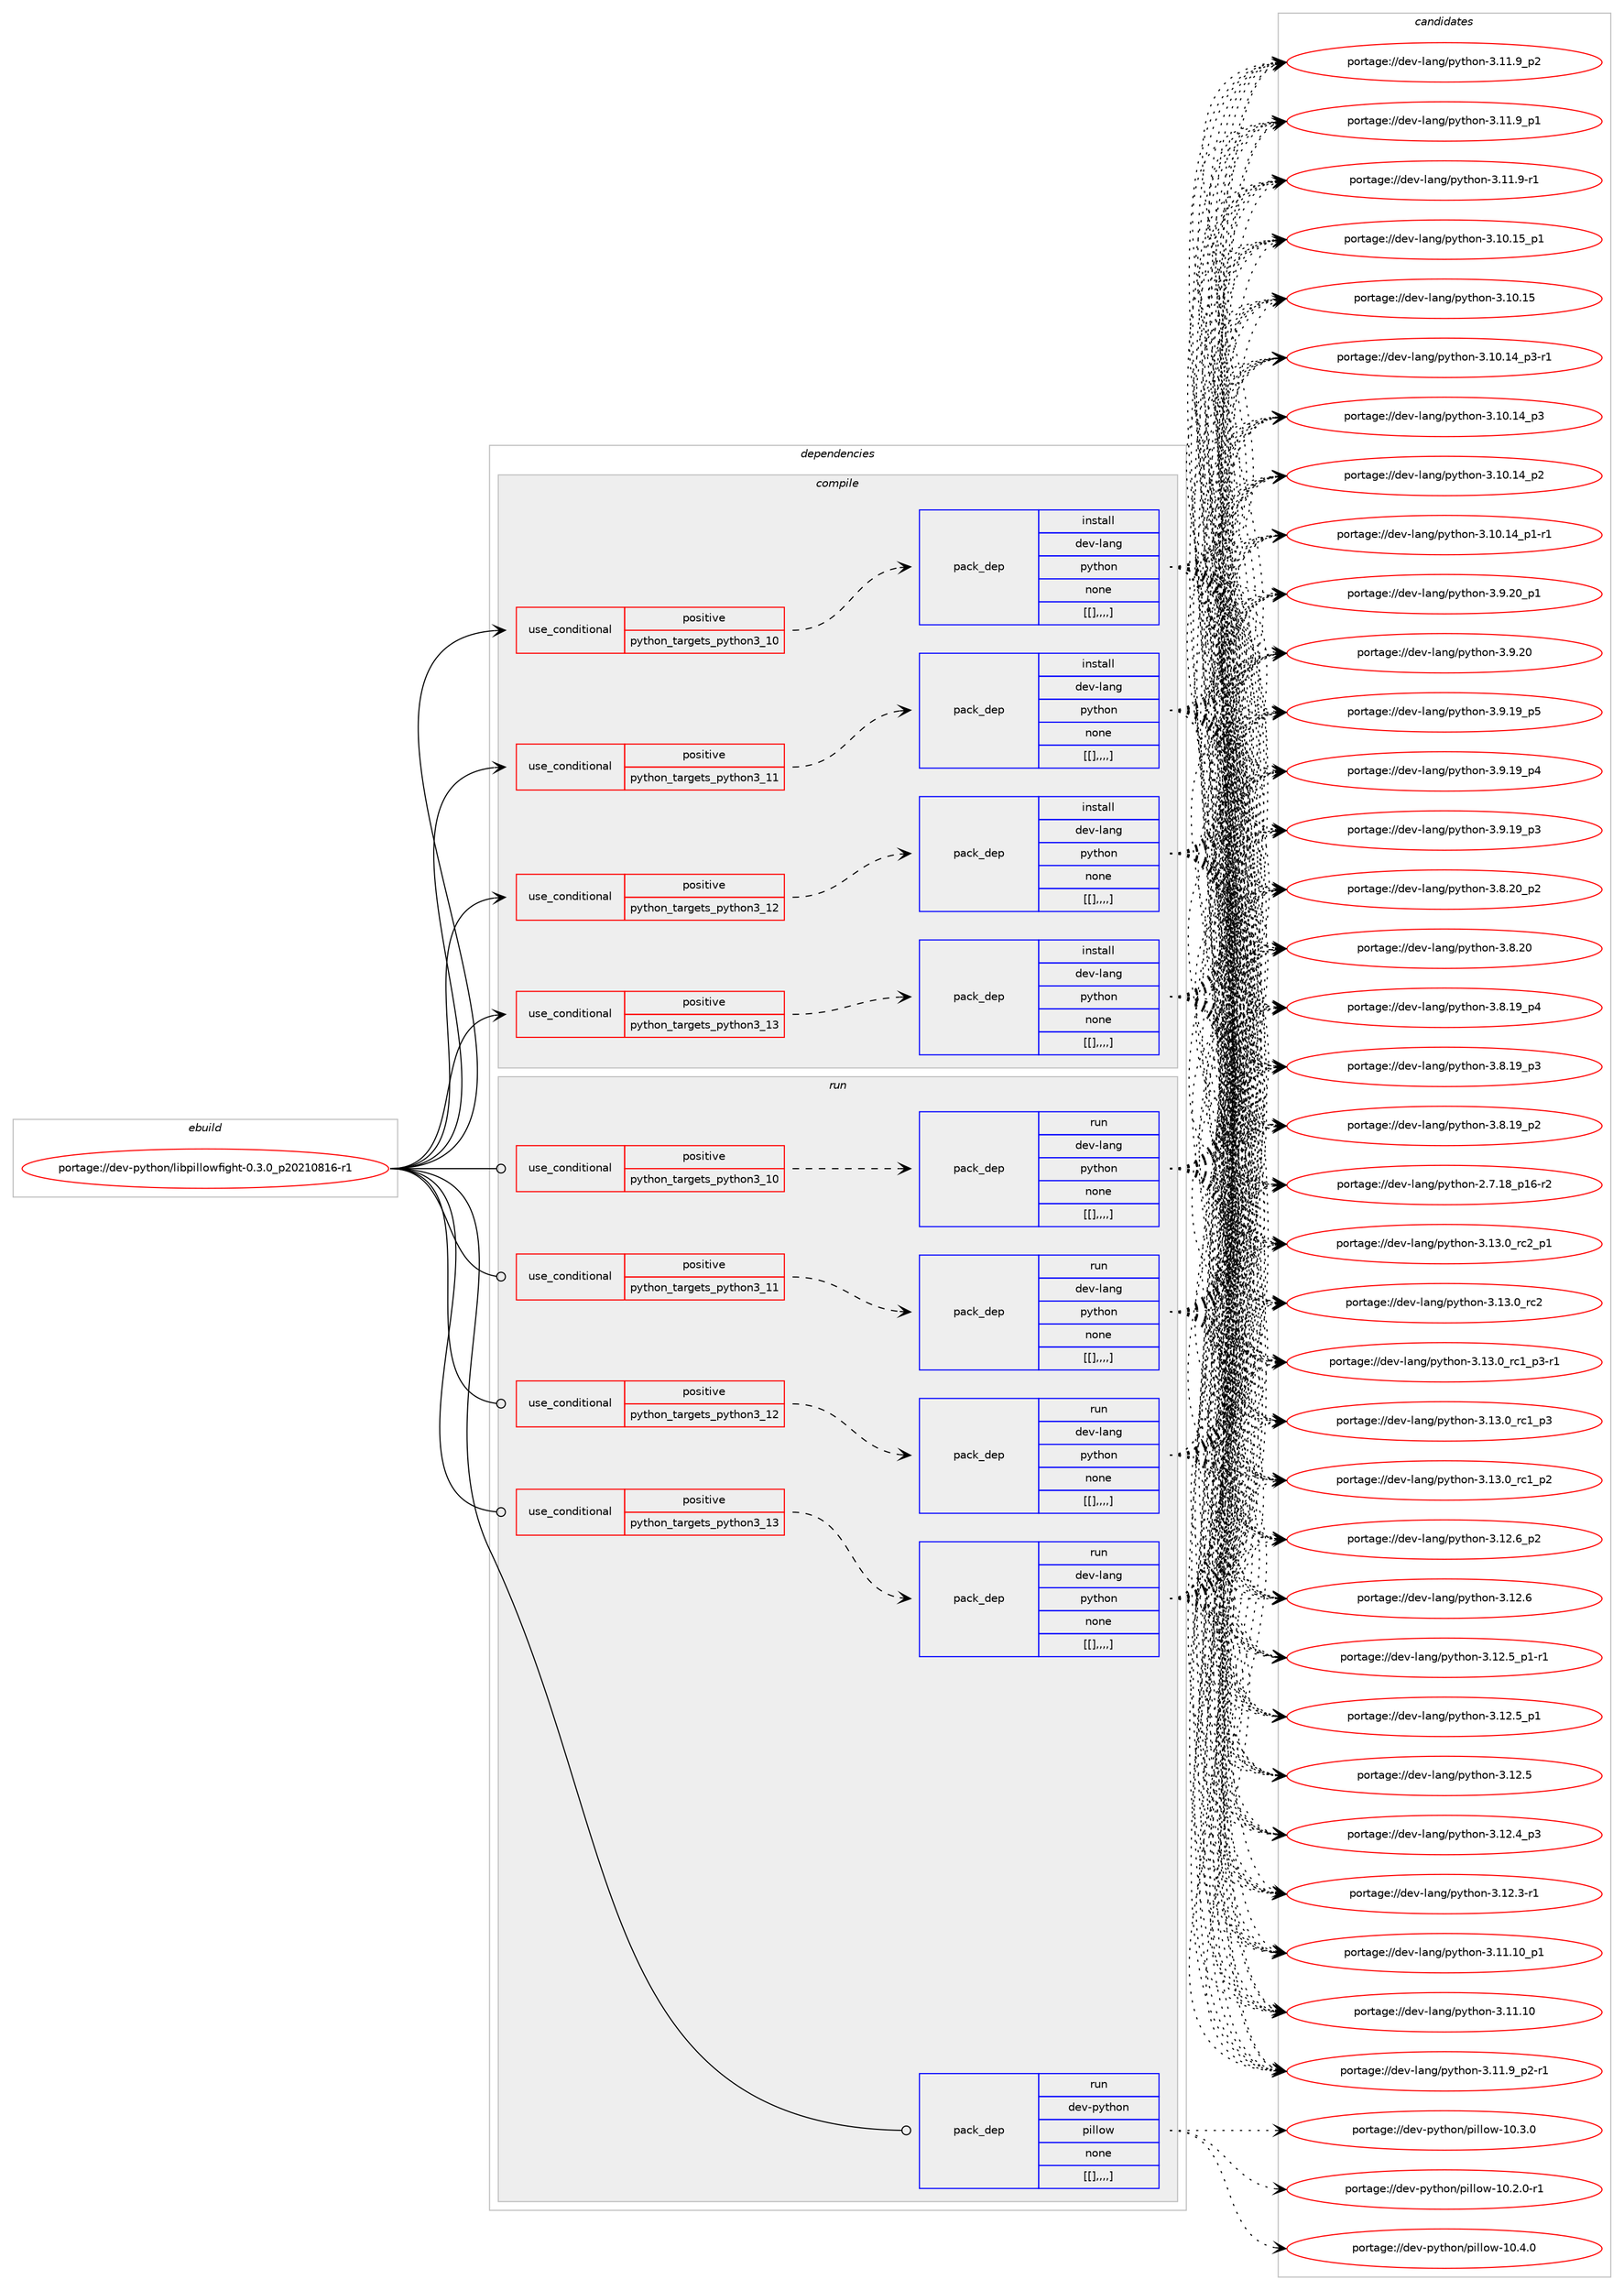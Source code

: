 digraph prolog {

# *************
# Graph options
# *************

newrank=true;
concentrate=true;
compound=true;
graph [rankdir=LR,fontname=Helvetica,fontsize=10,ranksep=1.5];#, ranksep=2.5, nodesep=0.2];
edge  [arrowhead=vee];
node  [fontname=Helvetica,fontsize=10];

# **********
# The ebuild
# **********

subgraph cluster_leftcol {
color=gray;
label=<<i>ebuild</i>>;
id [label="portage://dev-python/libpillowfight-0.3.0_p20210816-r1", color=red, width=4, href="../dev-python/libpillowfight-0.3.0_p20210816-r1.svg"];
}

# ****************
# The dependencies
# ****************

subgraph cluster_midcol {
color=gray;
label=<<i>dependencies</i>>;
subgraph cluster_compile {
fillcolor="#eeeeee";
style=filled;
label=<<i>compile</i>>;
subgraph cond35442 {
dependency151780 [label=<<TABLE BORDER="0" CELLBORDER="1" CELLSPACING="0" CELLPADDING="4"><TR><TD ROWSPAN="3" CELLPADDING="10">use_conditional</TD></TR><TR><TD>positive</TD></TR><TR><TD>python_targets_python3_10</TD></TR></TABLE>>, shape=none, color=red];
subgraph pack115124 {
dependency151781 [label=<<TABLE BORDER="0" CELLBORDER="1" CELLSPACING="0" CELLPADDING="4" WIDTH="220"><TR><TD ROWSPAN="6" CELLPADDING="30">pack_dep</TD></TR><TR><TD WIDTH="110">install</TD></TR><TR><TD>dev-lang</TD></TR><TR><TD>python</TD></TR><TR><TD>none</TD></TR><TR><TD>[[],,,,]</TD></TR></TABLE>>, shape=none, color=blue];
}
dependency151780:e -> dependency151781:w [weight=20,style="dashed",arrowhead="vee"];
}
id:e -> dependency151780:w [weight=20,style="solid",arrowhead="vee"];
subgraph cond35443 {
dependency151782 [label=<<TABLE BORDER="0" CELLBORDER="1" CELLSPACING="0" CELLPADDING="4"><TR><TD ROWSPAN="3" CELLPADDING="10">use_conditional</TD></TR><TR><TD>positive</TD></TR><TR><TD>python_targets_python3_11</TD></TR></TABLE>>, shape=none, color=red];
subgraph pack115125 {
dependency151783 [label=<<TABLE BORDER="0" CELLBORDER="1" CELLSPACING="0" CELLPADDING="4" WIDTH="220"><TR><TD ROWSPAN="6" CELLPADDING="30">pack_dep</TD></TR><TR><TD WIDTH="110">install</TD></TR><TR><TD>dev-lang</TD></TR><TR><TD>python</TD></TR><TR><TD>none</TD></TR><TR><TD>[[],,,,]</TD></TR></TABLE>>, shape=none, color=blue];
}
dependency151782:e -> dependency151783:w [weight=20,style="dashed",arrowhead="vee"];
}
id:e -> dependency151782:w [weight=20,style="solid",arrowhead="vee"];
subgraph cond35444 {
dependency151784 [label=<<TABLE BORDER="0" CELLBORDER="1" CELLSPACING="0" CELLPADDING="4"><TR><TD ROWSPAN="3" CELLPADDING="10">use_conditional</TD></TR><TR><TD>positive</TD></TR><TR><TD>python_targets_python3_12</TD></TR></TABLE>>, shape=none, color=red];
subgraph pack115126 {
dependency151785 [label=<<TABLE BORDER="0" CELLBORDER="1" CELLSPACING="0" CELLPADDING="4" WIDTH="220"><TR><TD ROWSPAN="6" CELLPADDING="30">pack_dep</TD></TR><TR><TD WIDTH="110">install</TD></TR><TR><TD>dev-lang</TD></TR><TR><TD>python</TD></TR><TR><TD>none</TD></TR><TR><TD>[[],,,,]</TD></TR></TABLE>>, shape=none, color=blue];
}
dependency151784:e -> dependency151785:w [weight=20,style="dashed",arrowhead="vee"];
}
id:e -> dependency151784:w [weight=20,style="solid",arrowhead="vee"];
subgraph cond35445 {
dependency151786 [label=<<TABLE BORDER="0" CELLBORDER="1" CELLSPACING="0" CELLPADDING="4"><TR><TD ROWSPAN="3" CELLPADDING="10">use_conditional</TD></TR><TR><TD>positive</TD></TR><TR><TD>python_targets_python3_13</TD></TR></TABLE>>, shape=none, color=red];
subgraph pack115127 {
dependency151787 [label=<<TABLE BORDER="0" CELLBORDER="1" CELLSPACING="0" CELLPADDING="4" WIDTH="220"><TR><TD ROWSPAN="6" CELLPADDING="30">pack_dep</TD></TR><TR><TD WIDTH="110">install</TD></TR><TR><TD>dev-lang</TD></TR><TR><TD>python</TD></TR><TR><TD>none</TD></TR><TR><TD>[[],,,,]</TD></TR></TABLE>>, shape=none, color=blue];
}
dependency151786:e -> dependency151787:w [weight=20,style="dashed",arrowhead="vee"];
}
id:e -> dependency151786:w [weight=20,style="solid",arrowhead="vee"];
}
subgraph cluster_compileandrun {
fillcolor="#eeeeee";
style=filled;
label=<<i>compile and run</i>>;
}
subgraph cluster_run {
fillcolor="#eeeeee";
style=filled;
label=<<i>run</i>>;
subgraph cond35446 {
dependency151788 [label=<<TABLE BORDER="0" CELLBORDER="1" CELLSPACING="0" CELLPADDING="4"><TR><TD ROWSPAN="3" CELLPADDING="10">use_conditional</TD></TR><TR><TD>positive</TD></TR><TR><TD>python_targets_python3_10</TD></TR></TABLE>>, shape=none, color=red];
subgraph pack115128 {
dependency151789 [label=<<TABLE BORDER="0" CELLBORDER="1" CELLSPACING="0" CELLPADDING="4" WIDTH="220"><TR><TD ROWSPAN="6" CELLPADDING="30">pack_dep</TD></TR><TR><TD WIDTH="110">run</TD></TR><TR><TD>dev-lang</TD></TR><TR><TD>python</TD></TR><TR><TD>none</TD></TR><TR><TD>[[],,,,]</TD></TR></TABLE>>, shape=none, color=blue];
}
dependency151788:e -> dependency151789:w [weight=20,style="dashed",arrowhead="vee"];
}
id:e -> dependency151788:w [weight=20,style="solid",arrowhead="odot"];
subgraph cond35447 {
dependency151790 [label=<<TABLE BORDER="0" CELLBORDER="1" CELLSPACING="0" CELLPADDING="4"><TR><TD ROWSPAN="3" CELLPADDING="10">use_conditional</TD></TR><TR><TD>positive</TD></TR><TR><TD>python_targets_python3_11</TD></TR></TABLE>>, shape=none, color=red];
subgraph pack115129 {
dependency151791 [label=<<TABLE BORDER="0" CELLBORDER="1" CELLSPACING="0" CELLPADDING="4" WIDTH="220"><TR><TD ROWSPAN="6" CELLPADDING="30">pack_dep</TD></TR><TR><TD WIDTH="110">run</TD></TR><TR><TD>dev-lang</TD></TR><TR><TD>python</TD></TR><TR><TD>none</TD></TR><TR><TD>[[],,,,]</TD></TR></TABLE>>, shape=none, color=blue];
}
dependency151790:e -> dependency151791:w [weight=20,style="dashed",arrowhead="vee"];
}
id:e -> dependency151790:w [weight=20,style="solid",arrowhead="odot"];
subgraph cond35448 {
dependency151792 [label=<<TABLE BORDER="0" CELLBORDER="1" CELLSPACING="0" CELLPADDING="4"><TR><TD ROWSPAN="3" CELLPADDING="10">use_conditional</TD></TR><TR><TD>positive</TD></TR><TR><TD>python_targets_python3_12</TD></TR></TABLE>>, shape=none, color=red];
subgraph pack115130 {
dependency151793 [label=<<TABLE BORDER="0" CELLBORDER="1" CELLSPACING="0" CELLPADDING="4" WIDTH="220"><TR><TD ROWSPAN="6" CELLPADDING="30">pack_dep</TD></TR><TR><TD WIDTH="110">run</TD></TR><TR><TD>dev-lang</TD></TR><TR><TD>python</TD></TR><TR><TD>none</TD></TR><TR><TD>[[],,,,]</TD></TR></TABLE>>, shape=none, color=blue];
}
dependency151792:e -> dependency151793:w [weight=20,style="dashed",arrowhead="vee"];
}
id:e -> dependency151792:w [weight=20,style="solid",arrowhead="odot"];
subgraph cond35449 {
dependency151794 [label=<<TABLE BORDER="0" CELLBORDER="1" CELLSPACING="0" CELLPADDING="4"><TR><TD ROWSPAN="3" CELLPADDING="10">use_conditional</TD></TR><TR><TD>positive</TD></TR><TR><TD>python_targets_python3_13</TD></TR></TABLE>>, shape=none, color=red];
subgraph pack115131 {
dependency151795 [label=<<TABLE BORDER="0" CELLBORDER="1" CELLSPACING="0" CELLPADDING="4" WIDTH="220"><TR><TD ROWSPAN="6" CELLPADDING="30">pack_dep</TD></TR><TR><TD WIDTH="110">run</TD></TR><TR><TD>dev-lang</TD></TR><TR><TD>python</TD></TR><TR><TD>none</TD></TR><TR><TD>[[],,,,]</TD></TR></TABLE>>, shape=none, color=blue];
}
dependency151794:e -> dependency151795:w [weight=20,style="dashed",arrowhead="vee"];
}
id:e -> dependency151794:w [weight=20,style="solid",arrowhead="odot"];
subgraph pack115132 {
dependency151796 [label=<<TABLE BORDER="0" CELLBORDER="1" CELLSPACING="0" CELLPADDING="4" WIDTH="220"><TR><TD ROWSPAN="6" CELLPADDING="30">pack_dep</TD></TR><TR><TD WIDTH="110">run</TD></TR><TR><TD>dev-python</TD></TR><TR><TD>pillow</TD></TR><TR><TD>none</TD></TR><TR><TD>[[],,,,]</TD></TR></TABLE>>, shape=none, color=blue];
}
id:e -> dependency151796:w [weight=20,style="solid",arrowhead="odot"];
}
}

# **************
# The candidates
# **************

subgraph cluster_choices {
rank=same;
color=gray;
label=<<i>candidates</i>>;

subgraph choice115124 {
color=black;
nodesep=1;
choice100101118451089711010347112121116104111110455146495146489511499509511249 [label="portage://dev-lang/python-3.13.0_rc2_p1", color=red, width=4,href="../dev-lang/python-3.13.0_rc2_p1.svg"];
choice10010111845108971101034711212111610411111045514649514648951149950 [label="portage://dev-lang/python-3.13.0_rc2", color=red, width=4,href="../dev-lang/python-3.13.0_rc2.svg"];
choice1001011184510897110103471121211161041111104551464951464895114994995112514511449 [label="portage://dev-lang/python-3.13.0_rc1_p3-r1", color=red, width=4,href="../dev-lang/python-3.13.0_rc1_p3-r1.svg"];
choice100101118451089711010347112121116104111110455146495146489511499499511251 [label="portage://dev-lang/python-3.13.0_rc1_p3", color=red, width=4,href="../dev-lang/python-3.13.0_rc1_p3.svg"];
choice100101118451089711010347112121116104111110455146495146489511499499511250 [label="portage://dev-lang/python-3.13.0_rc1_p2", color=red, width=4,href="../dev-lang/python-3.13.0_rc1_p2.svg"];
choice100101118451089711010347112121116104111110455146495046549511250 [label="portage://dev-lang/python-3.12.6_p2", color=red, width=4,href="../dev-lang/python-3.12.6_p2.svg"];
choice10010111845108971101034711212111610411111045514649504654 [label="portage://dev-lang/python-3.12.6", color=red, width=4,href="../dev-lang/python-3.12.6.svg"];
choice1001011184510897110103471121211161041111104551464950465395112494511449 [label="portage://dev-lang/python-3.12.5_p1-r1", color=red, width=4,href="../dev-lang/python-3.12.5_p1-r1.svg"];
choice100101118451089711010347112121116104111110455146495046539511249 [label="portage://dev-lang/python-3.12.5_p1", color=red, width=4,href="../dev-lang/python-3.12.5_p1.svg"];
choice10010111845108971101034711212111610411111045514649504653 [label="portage://dev-lang/python-3.12.5", color=red, width=4,href="../dev-lang/python-3.12.5.svg"];
choice100101118451089711010347112121116104111110455146495046529511251 [label="portage://dev-lang/python-3.12.4_p3", color=red, width=4,href="../dev-lang/python-3.12.4_p3.svg"];
choice100101118451089711010347112121116104111110455146495046514511449 [label="portage://dev-lang/python-3.12.3-r1", color=red, width=4,href="../dev-lang/python-3.12.3-r1.svg"];
choice10010111845108971101034711212111610411111045514649494649489511249 [label="portage://dev-lang/python-3.11.10_p1", color=red, width=4,href="../dev-lang/python-3.11.10_p1.svg"];
choice1001011184510897110103471121211161041111104551464949464948 [label="portage://dev-lang/python-3.11.10", color=red, width=4,href="../dev-lang/python-3.11.10.svg"];
choice1001011184510897110103471121211161041111104551464949465795112504511449 [label="portage://dev-lang/python-3.11.9_p2-r1", color=red, width=4,href="../dev-lang/python-3.11.9_p2-r1.svg"];
choice100101118451089711010347112121116104111110455146494946579511250 [label="portage://dev-lang/python-3.11.9_p2", color=red, width=4,href="../dev-lang/python-3.11.9_p2.svg"];
choice100101118451089711010347112121116104111110455146494946579511249 [label="portage://dev-lang/python-3.11.9_p1", color=red, width=4,href="../dev-lang/python-3.11.9_p1.svg"];
choice100101118451089711010347112121116104111110455146494946574511449 [label="portage://dev-lang/python-3.11.9-r1", color=red, width=4,href="../dev-lang/python-3.11.9-r1.svg"];
choice10010111845108971101034711212111610411111045514649484649539511249 [label="portage://dev-lang/python-3.10.15_p1", color=red, width=4,href="../dev-lang/python-3.10.15_p1.svg"];
choice1001011184510897110103471121211161041111104551464948464953 [label="portage://dev-lang/python-3.10.15", color=red, width=4,href="../dev-lang/python-3.10.15.svg"];
choice100101118451089711010347112121116104111110455146494846495295112514511449 [label="portage://dev-lang/python-3.10.14_p3-r1", color=red, width=4,href="../dev-lang/python-3.10.14_p3-r1.svg"];
choice10010111845108971101034711212111610411111045514649484649529511251 [label="portage://dev-lang/python-3.10.14_p3", color=red, width=4,href="../dev-lang/python-3.10.14_p3.svg"];
choice10010111845108971101034711212111610411111045514649484649529511250 [label="portage://dev-lang/python-3.10.14_p2", color=red, width=4,href="../dev-lang/python-3.10.14_p2.svg"];
choice100101118451089711010347112121116104111110455146494846495295112494511449 [label="portage://dev-lang/python-3.10.14_p1-r1", color=red, width=4,href="../dev-lang/python-3.10.14_p1-r1.svg"];
choice100101118451089711010347112121116104111110455146574650489511249 [label="portage://dev-lang/python-3.9.20_p1", color=red, width=4,href="../dev-lang/python-3.9.20_p1.svg"];
choice10010111845108971101034711212111610411111045514657465048 [label="portage://dev-lang/python-3.9.20", color=red, width=4,href="../dev-lang/python-3.9.20.svg"];
choice100101118451089711010347112121116104111110455146574649579511253 [label="portage://dev-lang/python-3.9.19_p5", color=red, width=4,href="../dev-lang/python-3.9.19_p5.svg"];
choice100101118451089711010347112121116104111110455146574649579511252 [label="portage://dev-lang/python-3.9.19_p4", color=red, width=4,href="../dev-lang/python-3.9.19_p4.svg"];
choice100101118451089711010347112121116104111110455146574649579511251 [label="portage://dev-lang/python-3.9.19_p3", color=red, width=4,href="../dev-lang/python-3.9.19_p3.svg"];
choice100101118451089711010347112121116104111110455146564650489511250 [label="portage://dev-lang/python-3.8.20_p2", color=red, width=4,href="../dev-lang/python-3.8.20_p2.svg"];
choice10010111845108971101034711212111610411111045514656465048 [label="portage://dev-lang/python-3.8.20", color=red, width=4,href="../dev-lang/python-3.8.20.svg"];
choice100101118451089711010347112121116104111110455146564649579511252 [label="portage://dev-lang/python-3.8.19_p4", color=red, width=4,href="../dev-lang/python-3.8.19_p4.svg"];
choice100101118451089711010347112121116104111110455146564649579511251 [label="portage://dev-lang/python-3.8.19_p3", color=red, width=4,href="../dev-lang/python-3.8.19_p3.svg"];
choice100101118451089711010347112121116104111110455146564649579511250 [label="portage://dev-lang/python-3.8.19_p2", color=red, width=4,href="../dev-lang/python-3.8.19_p2.svg"];
choice100101118451089711010347112121116104111110455046554649569511249544511450 [label="portage://dev-lang/python-2.7.18_p16-r2", color=red, width=4,href="../dev-lang/python-2.7.18_p16-r2.svg"];
dependency151781:e -> choice100101118451089711010347112121116104111110455146495146489511499509511249:w [style=dotted,weight="100"];
dependency151781:e -> choice10010111845108971101034711212111610411111045514649514648951149950:w [style=dotted,weight="100"];
dependency151781:e -> choice1001011184510897110103471121211161041111104551464951464895114994995112514511449:w [style=dotted,weight="100"];
dependency151781:e -> choice100101118451089711010347112121116104111110455146495146489511499499511251:w [style=dotted,weight="100"];
dependency151781:e -> choice100101118451089711010347112121116104111110455146495146489511499499511250:w [style=dotted,weight="100"];
dependency151781:e -> choice100101118451089711010347112121116104111110455146495046549511250:w [style=dotted,weight="100"];
dependency151781:e -> choice10010111845108971101034711212111610411111045514649504654:w [style=dotted,weight="100"];
dependency151781:e -> choice1001011184510897110103471121211161041111104551464950465395112494511449:w [style=dotted,weight="100"];
dependency151781:e -> choice100101118451089711010347112121116104111110455146495046539511249:w [style=dotted,weight="100"];
dependency151781:e -> choice10010111845108971101034711212111610411111045514649504653:w [style=dotted,weight="100"];
dependency151781:e -> choice100101118451089711010347112121116104111110455146495046529511251:w [style=dotted,weight="100"];
dependency151781:e -> choice100101118451089711010347112121116104111110455146495046514511449:w [style=dotted,weight="100"];
dependency151781:e -> choice10010111845108971101034711212111610411111045514649494649489511249:w [style=dotted,weight="100"];
dependency151781:e -> choice1001011184510897110103471121211161041111104551464949464948:w [style=dotted,weight="100"];
dependency151781:e -> choice1001011184510897110103471121211161041111104551464949465795112504511449:w [style=dotted,weight="100"];
dependency151781:e -> choice100101118451089711010347112121116104111110455146494946579511250:w [style=dotted,weight="100"];
dependency151781:e -> choice100101118451089711010347112121116104111110455146494946579511249:w [style=dotted,weight="100"];
dependency151781:e -> choice100101118451089711010347112121116104111110455146494946574511449:w [style=dotted,weight="100"];
dependency151781:e -> choice10010111845108971101034711212111610411111045514649484649539511249:w [style=dotted,weight="100"];
dependency151781:e -> choice1001011184510897110103471121211161041111104551464948464953:w [style=dotted,weight="100"];
dependency151781:e -> choice100101118451089711010347112121116104111110455146494846495295112514511449:w [style=dotted,weight="100"];
dependency151781:e -> choice10010111845108971101034711212111610411111045514649484649529511251:w [style=dotted,weight="100"];
dependency151781:e -> choice10010111845108971101034711212111610411111045514649484649529511250:w [style=dotted,weight="100"];
dependency151781:e -> choice100101118451089711010347112121116104111110455146494846495295112494511449:w [style=dotted,weight="100"];
dependency151781:e -> choice100101118451089711010347112121116104111110455146574650489511249:w [style=dotted,weight="100"];
dependency151781:e -> choice10010111845108971101034711212111610411111045514657465048:w [style=dotted,weight="100"];
dependency151781:e -> choice100101118451089711010347112121116104111110455146574649579511253:w [style=dotted,weight="100"];
dependency151781:e -> choice100101118451089711010347112121116104111110455146574649579511252:w [style=dotted,weight="100"];
dependency151781:e -> choice100101118451089711010347112121116104111110455146574649579511251:w [style=dotted,weight="100"];
dependency151781:e -> choice100101118451089711010347112121116104111110455146564650489511250:w [style=dotted,weight="100"];
dependency151781:e -> choice10010111845108971101034711212111610411111045514656465048:w [style=dotted,weight="100"];
dependency151781:e -> choice100101118451089711010347112121116104111110455146564649579511252:w [style=dotted,weight="100"];
dependency151781:e -> choice100101118451089711010347112121116104111110455146564649579511251:w [style=dotted,weight="100"];
dependency151781:e -> choice100101118451089711010347112121116104111110455146564649579511250:w [style=dotted,weight="100"];
dependency151781:e -> choice100101118451089711010347112121116104111110455046554649569511249544511450:w [style=dotted,weight="100"];
}
subgraph choice115125 {
color=black;
nodesep=1;
choice100101118451089711010347112121116104111110455146495146489511499509511249 [label="portage://dev-lang/python-3.13.0_rc2_p1", color=red, width=4,href="../dev-lang/python-3.13.0_rc2_p1.svg"];
choice10010111845108971101034711212111610411111045514649514648951149950 [label="portage://dev-lang/python-3.13.0_rc2", color=red, width=4,href="../dev-lang/python-3.13.0_rc2.svg"];
choice1001011184510897110103471121211161041111104551464951464895114994995112514511449 [label="portage://dev-lang/python-3.13.0_rc1_p3-r1", color=red, width=4,href="../dev-lang/python-3.13.0_rc1_p3-r1.svg"];
choice100101118451089711010347112121116104111110455146495146489511499499511251 [label="portage://dev-lang/python-3.13.0_rc1_p3", color=red, width=4,href="../dev-lang/python-3.13.0_rc1_p3.svg"];
choice100101118451089711010347112121116104111110455146495146489511499499511250 [label="portage://dev-lang/python-3.13.0_rc1_p2", color=red, width=4,href="../dev-lang/python-3.13.0_rc1_p2.svg"];
choice100101118451089711010347112121116104111110455146495046549511250 [label="portage://dev-lang/python-3.12.6_p2", color=red, width=4,href="../dev-lang/python-3.12.6_p2.svg"];
choice10010111845108971101034711212111610411111045514649504654 [label="portage://dev-lang/python-3.12.6", color=red, width=4,href="../dev-lang/python-3.12.6.svg"];
choice1001011184510897110103471121211161041111104551464950465395112494511449 [label="portage://dev-lang/python-3.12.5_p1-r1", color=red, width=4,href="../dev-lang/python-3.12.5_p1-r1.svg"];
choice100101118451089711010347112121116104111110455146495046539511249 [label="portage://dev-lang/python-3.12.5_p1", color=red, width=4,href="../dev-lang/python-3.12.5_p1.svg"];
choice10010111845108971101034711212111610411111045514649504653 [label="portage://dev-lang/python-3.12.5", color=red, width=4,href="../dev-lang/python-3.12.5.svg"];
choice100101118451089711010347112121116104111110455146495046529511251 [label="portage://dev-lang/python-3.12.4_p3", color=red, width=4,href="../dev-lang/python-3.12.4_p3.svg"];
choice100101118451089711010347112121116104111110455146495046514511449 [label="portage://dev-lang/python-3.12.3-r1", color=red, width=4,href="../dev-lang/python-3.12.3-r1.svg"];
choice10010111845108971101034711212111610411111045514649494649489511249 [label="portage://dev-lang/python-3.11.10_p1", color=red, width=4,href="../dev-lang/python-3.11.10_p1.svg"];
choice1001011184510897110103471121211161041111104551464949464948 [label="portage://dev-lang/python-3.11.10", color=red, width=4,href="../dev-lang/python-3.11.10.svg"];
choice1001011184510897110103471121211161041111104551464949465795112504511449 [label="portage://dev-lang/python-3.11.9_p2-r1", color=red, width=4,href="../dev-lang/python-3.11.9_p2-r1.svg"];
choice100101118451089711010347112121116104111110455146494946579511250 [label="portage://dev-lang/python-3.11.9_p2", color=red, width=4,href="../dev-lang/python-3.11.9_p2.svg"];
choice100101118451089711010347112121116104111110455146494946579511249 [label="portage://dev-lang/python-3.11.9_p1", color=red, width=4,href="../dev-lang/python-3.11.9_p1.svg"];
choice100101118451089711010347112121116104111110455146494946574511449 [label="portage://dev-lang/python-3.11.9-r1", color=red, width=4,href="../dev-lang/python-3.11.9-r1.svg"];
choice10010111845108971101034711212111610411111045514649484649539511249 [label="portage://dev-lang/python-3.10.15_p1", color=red, width=4,href="../dev-lang/python-3.10.15_p1.svg"];
choice1001011184510897110103471121211161041111104551464948464953 [label="portage://dev-lang/python-3.10.15", color=red, width=4,href="../dev-lang/python-3.10.15.svg"];
choice100101118451089711010347112121116104111110455146494846495295112514511449 [label="portage://dev-lang/python-3.10.14_p3-r1", color=red, width=4,href="../dev-lang/python-3.10.14_p3-r1.svg"];
choice10010111845108971101034711212111610411111045514649484649529511251 [label="portage://dev-lang/python-3.10.14_p3", color=red, width=4,href="../dev-lang/python-3.10.14_p3.svg"];
choice10010111845108971101034711212111610411111045514649484649529511250 [label="portage://dev-lang/python-3.10.14_p2", color=red, width=4,href="../dev-lang/python-3.10.14_p2.svg"];
choice100101118451089711010347112121116104111110455146494846495295112494511449 [label="portage://dev-lang/python-3.10.14_p1-r1", color=red, width=4,href="../dev-lang/python-3.10.14_p1-r1.svg"];
choice100101118451089711010347112121116104111110455146574650489511249 [label="portage://dev-lang/python-3.9.20_p1", color=red, width=4,href="../dev-lang/python-3.9.20_p1.svg"];
choice10010111845108971101034711212111610411111045514657465048 [label="portage://dev-lang/python-3.9.20", color=red, width=4,href="../dev-lang/python-3.9.20.svg"];
choice100101118451089711010347112121116104111110455146574649579511253 [label="portage://dev-lang/python-3.9.19_p5", color=red, width=4,href="../dev-lang/python-3.9.19_p5.svg"];
choice100101118451089711010347112121116104111110455146574649579511252 [label="portage://dev-lang/python-3.9.19_p4", color=red, width=4,href="../dev-lang/python-3.9.19_p4.svg"];
choice100101118451089711010347112121116104111110455146574649579511251 [label="portage://dev-lang/python-3.9.19_p3", color=red, width=4,href="../dev-lang/python-3.9.19_p3.svg"];
choice100101118451089711010347112121116104111110455146564650489511250 [label="portage://dev-lang/python-3.8.20_p2", color=red, width=4,href="../dev-lang/python-3.8.20_p2.svg"];
choice10010111845108971101034711212111610411111045514656465048 [label="portage://dev-lang/python-3.8.20", color=red, width=4,href="../dev-lang/python-3.8.20.svg"];
choice100101118451089711010347112121116104111110455146564649579511252 [label="portage://dev-lang/python-3.8.19_p4", color=red, width=4,href="../dev-lang/python-3.8.19_p4.svg"];
choice100101118451089711010347112121116104111110455146564649579511251 [label="portage://dev-lang/python-3.8.19_p3", color=red, width=4,href="../dev-lang/python-3.8.19_p3.svg"];
choice100101118451089711010347112121116104111110455146564649579511250 [label="portage://dev-lang/python-3.8.19_p2", color=red, width=4,href="../dev-lang/python-3.8.19_p2.svg"];
choice100101118451089711010347112121116104111110455046554649569511249544511450 [label="portage://dev-lang/python-2.7.18_p16-r2", color=red, width=4,href="../dev-lang/python-2.7.18_p16-r2.svg"];
dependency151783:e -> choice100101118451089711010347112121116104111110455146495146489511499509511249:w [style=dotted,weight="100"];
dependency151783:e -> choice10010111845108971101034711212111610411111045514649514648951149950:w [style=dotted,weight="100"];
dependency151783:e -> choice1001011184510897110103471121211161041111104551464951464895114994995112514511449:w [style=dotted,weight="100"];
dependency151783:e -> choice100101118451089711010347112121116104111110455146495146489511499499511251:w [style=dotted,weight="100"];
dependency151783:e -> choice100101118451089711010347112121116104111110455146495146489511499499511250:w [style=dotted,weight="100"];
dependency151783:e -> choice100101118451089711010347112121116104111110455146495046549511250:w [style=dotted,weight="100"];
dependency151783:e -> choice10010111845108971101034711212111610411111045514649504654:w [style=dotted,weight="100"];
dependency151783:e -> choice1001011184510897110103471121211161041111104551464950465395112494511449:w [style=dotted,weight="100"];
dependency151783:e -> choice100101118451089711010347112121116104111110455146495046539511249:w [style=dotted,weight="100"];
dependency151783:e -> choice10010111845108971101034711212111610411111045514649504653:w [style=dotted,weight="100"];
dependency151783:e -> choice100101118451089711010347112121116104111110455146495046529511251:w [style=dotted,weight="100"];
dependency151783:e -> choice100101118451089711010347112121116104111110455146495046514511449:w [style=dotted,weight="100"];
dependency151783:e -> choice10010111845108971101034711212111610411111045514649494649489511249:w [style=dotted,weight="100"];
dependency151783:e -> choice1001011184510897110103471121211161041111104551464949464948:w [style=dotted,weight="100"];
dependency151783:e -> choice1001011184510897110103471121211161041111104551464949465795112504511449:w [style=dotted,weight="100"];
dependency151783:e -> choice100101118451089711010347112121116104111110455146494946579511250:w [style=dotted,weight="100"];
dependency151783:e -> choice100101118451089711010347112121116104111110455146494946579511249:w [style=dotted,weight="100"];
dependency151783:e -> choice100101118451089711010347112121116104111110455146494946574511449:w [style=dotted,weight="100"];
dependency151783:e -> choice10010111845108971101034711212111610411111045514649484649539511249:w [style=dotted,weight="100"];
dependency151783:e -> choice1001011184510897110103471121211161041111104551464948464953:w [style=dotted,weight="100"];
dependency151783:e -> choice100101118451089711010347112121116104111110455146494846495295112514511449:w [style=dotted,weight="100"];
dependency151783:e -> choice10010111845108971101034711212111610411111045514649484649529511251:w [style=dotted,weight="100"];
dependency151783:e -> choice10010111845108971101034711212111610411111045514649484649529511250:w [style=dotted,weight="100"];
dependency151783:e -> choice100101118451089711010347112121116104111110455146494846495295112494511449:w [style=dotted,weight="100"];
dependency151783:e -> choice100101118451089711010347112121116104111110455146574650489511249:w [style=dotted,weight="100"];
dependency151783:e -> choice10010111845108971101034711212111610411111045514657465048:w [style=dotted,weight="100"];
dependency151783:e -> choice100101118451089711010347112121116104111110455146574649579511253:w [style=dotted,weight="100"];
dependency151783:e -> choice100101118451089711010347112121116104111110455146574649579511252:w [style=dotted,weight="100"];
dependency151783:e -> choice100101118451089711010347112121116104111110455146574649579511251:w [style=dotted,weight="100"];
dependency151783:e -> choice100101118451089711010347112121116104111110455146564650489511250:w [style=dotted,weight="100"];
dependency151783:e -> choice10010111845108971101034711212111610411111045514656465048:w [style=dotted,weight="100"];
dependency151783:e -> choice100101118451089711010347112121116104111110455146564649579511252:w [style=dotted,weight="100"];
dependency151783:e -> choice100101118451089711010347112121116104111110455146564649579511251:w [style=dotted,weight="100"];
dependency151783:e -> choice100101118451089711010347112121116104111110455146564649579511250:w [style=dotted,weight="100"];
dependency151783:e -> choice100101118451089711010347112121116104111110455046554649569511249544511450:w [style=dotted,weight="100"];
}
subgraph choice115126 {
color=black;
nodesep=1;
choice100101118451089711010347112121116104111110455146495146489511499509511249 [label="portage://dev-lang/python-3.13.0_rc2_p1", color=red, width=4,href="../dev-lang/python-3.13.0_rc2_p1.svg"];
choice10010111845108971101034711212111610411111045514649514648951149950 [label="portage://dev-lang/python-3.13.0_rc2", color=red, width=4,href="../dev-lang/python-3.13.0_rc2.svg"];
choice1001011184510897110103471121211161041111104551464951464895114994995112514511449 [label="portage://dev-lang/python-3.13.0_rc1_p3-r1", color=red, width=4,href="../dev-lang/python-3.13.0_rc1_p3-r1.svg"];
choice100101118451089711010347112121116104111110455146495146489511499499511251 [label="portage://dev-lang/python-3.13.0_rc1_p3", color=red, width=4,href="../dev-lang/python-3.13.0_rc1_p3.svg"];
choice100101118451089711010347112121116104111110455146495146489511499499511250 [label="portage://dev-lang/python-3.13.0_rc1_p2", color=red, width=4,href="../dev-lang/python-3.13.0_rc1_p2.svg"];
choice100101118451089711010347112121116104111110455146495046549511250 [label="portage://dev-lang/python-3.12.6_p2", color=red, width=4,href="../dev-lang/python-3.12.6_p2.svg"];
choice10010111845108971101034711212111610411111045514649504654 [label="portage://dev-lang/python-3.12.6", color=red, width=4,href="../dev-lang/python-3.12.6.svg"];
choice1001011184510897110103471121211161041111104551464950465395112494511449 [label="portage://dev-lang/python-3.12.5_p1-r1", color=red, width=4,href="../dev-lang/python-3.12.5_p1-r1.svg"];
choice100101118451089711010347112121116104111110455146495046539511249 [label="portage://dev-lang/python-3.12.5_p1", color=red, width=4,href="../dev-lang/python-3.12.5_p1.svg"];
choice10010111845108971101034711212111610411111045514649504653 [label="portage://dev-lang/python-3.12.5", color=red, width=4,href="../dev-lang/python-3.12.5.svg"];
choice100101118451089711010347112121116104111110455146495046529511251 [label="portage://dev-lang/python-3.12.4_p3", color=red, width=4,href="../dev-lang/python-3.12.4_p3.svg"];
choice100101118451089711010347112121116104111110455146495046514511449 [label="portage://dev-lang/python-3.12.3-r1", color=red, width=4,href="../dev-lang/python-3.12.3-r1.svg"];
choice10010111845108971101034711212111610411111045514649494649489511249 [label="portage://dev-lang/python-3.11.10_p1", color=red, width=4,href="../dev-lang/python-3.11.10_p1.svg"];
choice1001011184510897110103471121211161041111104551464949464948 [label="portage://dev-lang/python-3.11.10", color=red, width=4,href="../dev-lang/python-3.11.10.svg"];
choice1001011184510897110103471121211161041111104551464949465795112504511449 [label="portage://dev-lang/python-3.11.9_p2-r1", color=red, width=4,href="../dev-lang/python-3.11.9_p2-r1.svg"];
choice100101118451089711010347112121116104111110455146494946579511250 [label="portage://dev-lang/python-3.11.9_p2", color=red, width=4,href="../dev-lang/python-3.11.9_p2.svg"];
choice100101118451089711010347112121116104111110455146494946579511249 [label="portage://dev-lang/python-3.11.9_p1", color=red, width=4,href="../dev-lang/python-3.11.9_p1.svg"];
choice100101118451089711010347112121116104111110455146494946574511449 [label="portage://dev-lang/python-3.11.9-r1", color=red, width=4,href="../dev-lang/python-3.11.9-r1.svg"];
choice10010111845108971101034711212111610411111045514649484649539511249 [label="portage://dev-lang/python-3.10.15_p1", color=red, width=4,href="../dev-lang/python-3.10.15_p1.svg"];
choice1001011184510897110103471121211161041111104551464948464953 [label="portage://dev-lang/python-3.10.15", color=red, width=4,href="../dev-lang/python-3.10.15.svg"];
choice100101118451089711010347112121116104111110455146494846495295112514511449 [label="portage://dev-lang/python-3.10.14_p3-r1", color=red, width=4,href="../dev-lang/python-3.10.14_p3-r1.svg"];
choice10010111845108971101034711212111610411111045514649484649529511251 [label="portage://dev-lang/python-3.10.14_p3", color=red, width=4,href="../dev-lang/python-3.10.14_p3.svg"];
choice10010111845108971101034711212111610411111045514649484649529511250 [label="portage://dev-lang/python-3.10.14_p2", color=red, width=4,href="../dev-lang/python-3.10.14_p2.svg"];
choice100101118451089711010347112121116104111110455146494846495295112494511449 [label="portage://dev-lang/python-3.10.14_p1-r1", color=red, width=4,href="../dev-lang/python-3.10.14_p1-r1.svg"];
choice100101118451089711010347112121116104111110455146574650489511249 [label="portage://dev-lang/python-3.9.20_p1", color=red, width=4,href="../dev-lang/python-3.9.20_p1.svg"];
choice10010111845108971101034711212111610411111045514657465048 [label="portage://dev-lang/python-3.9.20", color=red, width=4,href="../dev-lang/python-3.9.20.svg"];
choice100101118451089711010347112121116104111110455146574649579511253 [label="portage://dev-lang/python-3.9.19_p5", color=red, width=4,href="../dev-lang/python-3.9.19_p5.svg"];
choice100101118451089711010347112121116104111110455146574649579511252 [label="portage://dev-lang/python-3.9.19_p4", color=red, width=4,href="../dev-lang/python-3.9.19_p4.svg"];
choice100101118451089711010347112121116104111110455146574649579511251 [label="portage://dev-lang/python-3.9.19_p3", color=red, width=4,href="../dev-lang/python-3.9.19_p3.svg"];
choice100101118451089711010347112121116104111110455146564650489511250 [label="portage://dev-lang/python-3.8.20_p2", color=red, width=4,href="../dev-lang/python-3.8.20_p2.svg"];
choice10010111845108971101034711212111610411111045514656465048 [label="portage://dev-lang/python-3.8.20", color=red, width=4,href="../dev-lang/python-3.8.20.svg"];
choice100101118451089711010347112121116104111110455146564649579511252 [label="portage://dev-lang/python-3.8.19_p4", color=red, width=4,href="../dev-lang/python-3.8.19_p4.svg"];
choice100101118451089711010347112121116104111110455146564649579511251 [label="portage://dev-lang/python-3.8.19_p3", color=red, width=4,href="../dev-lang/python-3.8.19_p3.svg"];
choice100101118451089711010347112121116104111110455146564649579511250 [label="portage://dev-lang/python-3.8.19_p2", color=red, width=4,href="../dev-lang/python-3.8.19_p2.svg"];
choice100101118451089711010347112121116104111110455046554649569511249544511450 [label="portage://dev-lang/python-2.7.18_p16-r2", color=red, width=4,href="../dev-lang/python-2.7.18_p16-r2.svg"];
dependency151785:e -> choice100101118451089711010347112121116104111110455146495146489511499509511249:w [style=dotted,weight="100"];
dependency151785:e -> choice10010111845108971101034711212111610411111045514649514648951149950:w [style=dotted,weight="100"];
dependency151785:e -> choice1001011184510897110103471121211161041111104551464951464895114994995112514511449:w [style=dotted,weight="100"];
dependency151785:e -> choice100101118451089711010347112121116104111110455146495146489511499499511251:w [style=dotted,weight="100"];
dependency151785:e -> choice100101118451089711010347112121116104111110455146495146489511499499511250:w [style=dotted,weight="100"];
dependency151785:e -> choice100101118451089711010347112121116104111110455146495046549511250:w [style=dotted,weight="100"];
dependency151785:e -> choice10010111845108971101034711212111610411111045514649504654:w [style=dotted,weight="100"];
dependency151785:e -> choice1001011184510897110103471121211161041111104551464950465395112494511449:w [style=dotted,weight="100"];
dependency151785:e -> choice100101118451089711010347112121116104111110455146495046539511249:w [style=dotted,weight="100"];
dependency151785:e -> choice10010111845108971101034711212111610411111045514649504653:w [style=dotted,weight="100"];
dependency151785:e -> choice100101118451089711010347112121116104111110455146495046529511251:w [style=dotted,weight="100"];
dependency151785:e -> choice100101118451089711010347112121116104111110455146495046514511449:w [style=dotted,weight="100"];
dependency151785:e -> choice10010111845108971101034711212111610411111045514649494649489511249:w [style=dotted,weight="100"];
dependency151785:e -> choice1001011184510897110103471121211161041111104551464949464948:w [style=dotted,weight="100"];
dependency151785:e -> choice1001011184510897110103471121211161041111104551464949465795112504511449:w [style=dotted,weight="100"];
dependency151785:e -> choice100101118451089711010347112121116104111110455146494946579511250:w [style=dotted,weight="100"];
dependency151785:e -> choice100101118451089711010347112121116104111110455146494946579511249:w [style=dotted,weight="100"];
dependency151785:e -> choice100101118451089711010347112121116104111110455146494946574511449:w [style=dotted,weight="100"];
dependency151785:e -> choice10010111845108971101034711212111610411111045514649484649539511249:w [style=dotted,weight="100"];
dependency151785:e -> choice1001011184510897110103471121211161041111104551464948464953:w [style=dotted,weight="100"];
dependency151785:e -> choice100101118451089711010347112121116104111110455146494846495295112514511449:w [style=dotted,weight="100"];
dependency151785:e -> choice10010111845108971101034711212111610411111045514649484649529511251:w [style=dotted,weight="100"];
dependency151785:e -> choice10010111845108971101034711212111610411111045514649484649529511250:w [style=dotted,weight="100"];
dependency151785:e -> choice100101118451089711010347112121116104111110455146494846495295112494511449:w [style=dotted,weight="100"];
dependency151785:e -> choice100101118451089711010347112121116104111110455146574650489511249:w [style=dotted,weight="100"];
dependency151785:e -> choice10010111845108971101034711212111610411111045514657465048:w [style=dotted,weight="100"];
dependency151785:e -> choice100101118451089711010347112121116104111110455146574649579511253:w [style=dotted,weight="100"];
dependency151785:e -> choice100101118451089711010347112121116104111110455146574649579511252:w [style=dotted,weight="100"];
dependency151785:e -> choice100101118451089711010347112121116104111110455146574649579511251:w [style=dotted,weight="100"];
dependency151785:e -> choice100101118451089711010347112121116104111110455146564650489511250:w [style=dotted,weight="100"];
dependency151785:e -> choice10010111845108971101034711212111610411111045514656465048:w [style=dotted,weight="100"];
dependency151785:e -> choice100101118451089711010347112121116104111110455146564649579511252:w [style=dotted,weight="100"];
dependency151785:e -> choice100101118451089711010347112121116104111110455146564649579511251:w [style=dotted,weight="100"];
dependency151785:e -> choice100101118451089711010347112121116104111110455146564649579511250:w [style=dotted,weight="100"];
dependency151785:e -> choice100101118451089711010347112121116104111110455046554649569511249544511450:w [style=dotted,weight="100"];
}
subgraph choice115127 {
color=black;
nodesep=1;
choice100101118451089711010347112121116104111110455146495146489511499509511249 [label="portage://dev-lang/python-3.13.0_rc2_p1", color=red, width=4,href="../dev-lang/python-3.13.0_rc2_p1.svg"];
choice10010111845108971101034711212111610411111045514649514648951149950 [label="portage://dev-lang/python-3.13.0_rc2", color=red, width=4,href="../dev-lang/python-3.13.0_rc2.svg"];
choice1001011184510897110103471121211161041111104551464951464895114994995112514511449 [label="portage://dev-lang/python-3.13.0_rc1_p3-r1", color=red, width=4,href="../dev-lang/python-3.13.0_rc1_p3-r1.svg"];
choice100101118451089711010347112121116104111110455146495146489511499499511251 [label="portage://dev-lang/python-3.13.0_rc1_p3", color=red, width=4,href="../dev-lang/python-3.13.0_rc1_p3.svg"];
choice100101118451089711010347112121116104111110455146495146489511499499511250 [label="portage://dev-lang/python-3.13.0_rc1_p2", color=red, width=4,href="../dev-lang/python-3.13.0_rc1_p2.svg"];
choice100101118451089711010347112121116104111110455146495046549511250 [label="portage://dev-lang/python-3.12.6_p2", color=red, width=4,href="../dev-lang/python-3.12.6_p2.svg"];
choice10010111845108971101034711212111610411111045514649504654 [label="portage://dev-lang/python-3.12.6", color=red, width=4,href="../dev-lang/python-3.12.6.svg"];
choice1001011184510897110103471121211161041111104551464950465395112494511449 [label="portage://dev-lang/python-3.12.5_p1-r1", color=red, width=4,href="../dev-lang/python-3.12.5_p1-r1.svg"];
choice100101118451089711010347112121116104111110455146495046539511249 [label="portage://dev-lang/python-3.12.5_p1", color=red, width=4,href="../dev-lang/python-3.12.5_p1.svg"];
choice10010111845108971101034711212111610411111045514649504653 [label="portage://dev-lang/python-3.12.5", color=red, width=4,href="../dev-lang/python-3.12.5.svg"];
choice100101118451089711010347112121116104111110455146495046529511251 [label="portage://dev-lang/python-3.12.4_p3", color=red, width=4,href="../dev-lang/python-3.12.4_p3.svg"];
choice100101118451089711010347112121116104111110455146495046514511449 [label="portage://dev-lang/python-3.12.3-r1", color=red, width=4,href="../dev-lang/python-3.12.3-r1.svg"];
choice10010111845108971101034711212111610411111045514649494649489511249 [label="portage://dev-lang/python-3.11.10_p1", color=red, width=4,href="../dev-lang/python-3.11.10_p1.svg"];
choice1001011184510897110103471121211161041111104551464949464948 [label="portage://dev-lang/python-3.11.10", color=red, width=4,href="../dev-lang/python-3.11.10.svg"];
choice1001011184510897110103471121211161041111104551464949465795112504511449 [label="portage://dev-lang/python-3.11.9_p2-r1", color=red, width=4,href="../dev-lang/python-3.11.9_p2-r1.svg"];
choice100101118451089711010347112121116104111110455146494946579511250 [label="portage://dev-lang/python-3.11.9_p2", color=red, width=4,href="../dev-lang/python-3.11.9_p2.svg"];
choice100101118451089711010347112121116104111110455146494946579511249 [label="portage://dev-lang/python-3.11.9_p1", color=red, width=4,href="../dev-lang/python-3.11.9_p1.svg"];
choice100101118451089711010347112121116104111110455146494946574511449 [label="portage://dev-lang/python-3.11.9-r1", color=red, width=4,href="../dev-lang/python-3.11.9-r1.svg"];
choice10010111845108971101034711212111610411111045514649484649539511249 [label="portage://dev-lang/python-3.10.15_p1", color=red, width=4,href="../dev-lang/python-3.10.15_p1.svg"];
choice1001011184510897110103471121211161041111104551464948464953 [label="portage://dev-lang/python-3.10.15", color=red, width=4,href="../dev-lang/python-3.10.15.svg"];
choice100101118451089711010347112121116104111110455146494846495295112514511449 [label="portage://dev-lang/python-3.10.14_p3-r1", color=red, width=4,href="../dev-lang/python-3.10.14_p3-r1.svg"];
choice10010111845108971101034711212111610411111045514649484649529511251 [label="portage://dev-lang/python-3.10.14_p3", color=red, width=4,href="../dev-lang/python-3.10.14_p3.svg"];
choice10010111845108971101034711212111610411111045514649484649529511250 [label="portage://dev-lang/python-3.10.14_p2", color=red, width=4,href="../dev-lang/python-3.10.14_p2.svg"];
choice100101118451089711010347112121116104111110455146494846495295112494511449 [label="portage://dev-lang/python-3.10.14_p1-r1", color=red, width=4,href="../dev-lang/python-3.10.14_p1-r1.svg"];
choice100101118451089711010347112121116104111110455146574650489511249 [label="portage://dev-lang/python-3.9.20_p1", color=red, width=4,href="../dev-lang/python-3.9.20_p1.svg"];
choice10010111845108971101034711212111610411111045514657465048 [label="portage://dev-lang/python-3.9.20", color=red, width=4,href="../dev-lang/python-3.9.20.svg"];
choice100101118451089711010347112121116104111110455146574649579511253 [label="portage://dev-lang/python-3.9.19_p5", color=red, width=4,href="../dev-lang/python-3.9.19_p5.svg"];
choice100101118451089711010347112121116104111110455146574649579511252 [label="portage://dev-lang/python-3.9.19_p4", color=red, width=4,href="../dev-lang/python-3.9.19_p4.svg"];
choice100101118451089711010347112121116104111110455146574649579511251 [label="portage://dev-lang/python-3.9.19_p3", color=red, width=4,href="../dev-lang/python-3.9.19_p3.svg"];
choice100101118451089711010347112121116104111110455146564650489511250 [label="portage://dev-lang/python-3.8.20_p2", color=red, width=4,href="../dev-lang/python-3.8.20_p2.svg"];
choice10010111845108971101034711212111610411111045514656465048 [label="portage://dev-lang/python-3.8.20", color=red, width=4,href="../dev-lang/python-3.8.20.svg"];
choice100101118451089711010347112121116104111110455146564649579511252 [label="portage://dev-lang/python-3.8.19_p4", color=red, width=4,href="../dev-lang/python-3.8.19_p4.svg"];
choice100101118451089711010347112121116104111110455146564649579511251 [label="portage://dev-lang/python-3.8.19_p3", color=red, width=4,href="../dev-lang/python-3.8.19_p3.svg"];
choice100101118451089711010347112121116104111110455146564649579511250 [label="portage://dev-lang/python-3.8.19_p2", color=red, width=4,href="../dev-lang/python-3.8.19_p2.svg"];
choice100101118451089711010347112121116104111110455046554649569511249544511450 [label="portage://dev-lang/python-2.7.18_p16-r2", color=red, width=4,href="../dev-lang/python-2.7.18_p16-r2.svg"];
dependency151787:e -> choice100101118451089711010347112121116104111110455146495146489511499509511249:w [style=dotted,weight="100"];
dependency151787:e -> choice10010111845108971101034711212111610411111045514649514648951149950:w [style=dotted,weight="100"];
dependency151787:e -> choice1001011184510897110103471121211161041111104551464951464895114994995112514511449:w [style=dotted,weight="100"];
dependency151787:e -> choice100101118451089711010347112121116104111110455146495146489511499499511251:w [style=dotted,weight="100"];
dependency151787:e -> choice100101118451089711010347112121116104111110455146495146489511499499511250:w [style=dotted,weight="100"];
dependency151787:e -> choice100101118451089711010347112121116104111110455146495046549511250:w [style=dotted,weight="100"];
dependency151787:e -> choice10010111845108971101034711212111610411111045514649504654:w [style=dotted,weight="100"];
dependency151787:e -> choice1001011184510897110103471121211161041111104551464950465395112494511449:w [style=dotted,weight="100"];
dependency151787:e -> choice100101118451089711010347112121116104111110455146495046539511249:w [style=dotted,weight="100"];
dependency151787:e -> choice10010111845108971101034711212111610411111045514649504653:w [style=dotted,weight="100"];
dependency151787:e -> choice100101118451089711010347112121116104111110455146495046529511251:w [style=dotted,weight="100"];
dependency151787:e -> choice100101118451089711010347112121116104111110455146495046514511449:w [style=dotted,weight="100"];
dependency151787:e -> choice10010111845108971101034711212111610411111045514649494649489511249:w [style=dotted,weight="100"];
dependency151787:e -> choice1001011184510897110103471121211161041111104551464949464948:w [style=dotted,weight="100"];
dependency151787:e -> choice1001011184510897110103471121211161041111104551464949465795112504511449:w [style=dotted,weight="100"];
dependency151787:e -> choice100101118451089711010347112121116104111110455146494946579511250:w [style=dotted,weight="100"];
dependency151787:e -> choice100101118451089711010347112121116104111110455146494946579511249:w [style=dotted,weight="100"];
dependency151787:e -> choice100101118451089711010347112121116104111110455146494946574511449:w [style=dotted,weight="100"];
dependency151787:e -> choice10010111845108971101034711212111610411111045514649484649539511249:w [style=dotted,weight="100"];
dependency151787:e -> choice1001011184510897110103471121211161041111104551464948464953:w [style=dotted,weight="100"];
dependency151787:e -> choice100101118451089711010347112121116104111110455146494846495295112514511449:w [style=dotted,weight="100"];
dependency151787:e -> choice10010111845108971101034711212111610411111045514649484649529511251:w [style=dotted,weight="100"];
dependency151787:e -> choice10010111845108971101034711212111610411111045514649484649529511250:w [style=dotted,weight="100"];
dependency151787:e -> choice100101118451089711010347112121116104111110455146494846495295112494511449:w [style=dotted,weight="100"];
dependency151787:e -> choice100101118451089711010347112121116104111110455146574650489511249:w [style=dotted,weight="100"];
dependency151787:e -> choice10010111845108971101034711212111610411111045514657465048:w [style=dotted,weight="100"];
dependency151787:e -> choice100101118451089711010347112121116104111110455146574649579511253:w [style=dotted,weight="100"];
dependency151787:e -> choice100101118451089711010347112121116104111110455146574649579511252:w [style=dotted,weight="100"];
dependency151787:e -> choice100101118451089711010347112121116104111110455146574649579511251:w [style=dotted,weight="100"];
dependency151787:e -> choice100101118451089711010347112121116104111110455146564650489511250:w [style=dotted,weight="100"];
dependency151787:e -> choice10010111845108971101034711212111610411111045514656465048:w [style=dotted,weight="100"];
dependency151787:e -> choice100101118451089711010347112121116104111110455146564649579511252:w [style=dotted,weight="100"];
dependency151787:e -> choice100101118451089711010347112121116104111110455146564649579511251:w [style=dotted,weight="100"];
dependency151787:e -> choice100101118451089711010347112121116104111110455146564649579511250:w [style=dotted,weight="100"];
dependency151787:e -> choice100101118451089711010347112121116104111110455046554649569511249544511450:w [style=dotted,weight="100"];
}
subgraph choice115128 {
color=black;
nodesep=1;
choice100101118451089711010347112121116104111110455146495146489511499509511249 [label="portage://dev-lang/python-3.13.0_rc2_p1", color=red, width=4,href="../dev-lang/python-3.13.0_rc2_p1.svg"];
choice10010111845108971101034711212111610411111045514649514648951149950 [label="portage://dev-lang/python-3.13.0_rc2", color=red, width=4,href="../dev-lang/python-3.13.0_rc2.svg"];
choice1001011184510897110103471121211161041111104551464951464895114994995112514511449 [label="portage://dev-lang/python-3.13.0_rc1_p3-r1", color=red, width=4,href="../dev-lang/python-3.13.0_rc1_p3-r1.svg"];
choice100101118451089711010347112121116104111110455146495146489511499499511251 [label="portage://dev-lang/python-3.13.0_rc1_p3", color=red, width=4,href="../dev-lang/python-3.13.0_rc1_p3.svg"];
choice100101118451089711010347112121116104111110455146495146489511499499511250 [label="portage://dev-lang/python-3.13.0_rc1_p2", color=red, width=4,href="../dev-lang/python-3.13.0_rc1_p2.svg"];
choice100101118451089711010347112121116104111110455146495046549511250 [label="portage://dev-lang/python-3.12.6_p2", color=red, width=4,href="../dev-lang/python-3.12.6_p2.svg"];
choice10010111845108971101034711212111610411111045514649504654 [label="portage://dev-lang/python-3.12.6", color=red, width=4,href="../dev-lang/python-3.12.6.svg"];
choice1001011184510897110103471121211161041111104551464950465395112494511449 [label="portage://dev-lang/python-3.12.5_p1-r1", color=red, width=4,href="../dev-lang/python-3.12.5_p1-r1.svg"];
choice100101118451089711010347112121116104111110455146495046539511249 [label="portage://dev-lang/python-3.12.5_p1", color=red, width=4,href="../dev-lang/python-3.12.5_p1.svg"];
choice10010111845108971101034711212111610411111045514649504653 [label="portage://dev-lang/python-3.12.5", color=red, width=4,href="../dev-lang/python-3.12.5.svg"];
choice100101118451089711010347112121116104111110455146495046529511251 [label="portage://dev-lang/python-3.12.4_p3", color=red, width=4,href="../dev-lang/python-3.12.4_p3.svg"];
choice100101118451089711010347112121116104111110455146495046514511449 [label="portage://dev-lang/python-3.12.3-r1", color=red, width=4,href="../dev-lang/python-3.12.3-r1.svg"];
choice10010111845108971101034711212111610411111045514649494649489511249 [label="portage://dev-lang/python-3.11.10_p1", color=red, width=4,href="../dev-lang/python-3.11.10_p1.svg"];
choice1001011184510897110103471121211161041111104551464949464948 [label="portage://dev-lang/python-3.11.10", color=red, width=4,href="../dev-lang/python-3.11.10.svg"];
choice1001011184510897110103471121211161041111104551464949465795112504511449 [label="portage://dev-lang/python-3.11.9_p2-r1", color=red, width=4,href="../dev-lang/python-3.11.9_p2-r1.svg"];
choice100101118451089711010347112121116104111110455146494946579511250 [label="portage://dev-lang/python-3.11.9_p2", color=red, width=4,href="../dev-lang/python-3.11.9_p2.svg"];
choice100101118451089711010347112121116104111110455146494946579511249 [label="portage://dev-lang/python-3.11.9_p1", color=red, width=4,href="../dev-lang/python-3.11.9_p1.svg"];
choice100101118451089711010347112121116104111110455146494946574511449 [label="portage://dev-lang/python-3.11.9-r1", color=red, width=4,href="../dev-lang/python-3.11.9-r1.svg"];
choice10010111845108971101034711212111610411111045514649484649539511249 [label="portage://dev-lang/python-3.10.15_p1", color=red, width=4,href="../dev-lang/python-3.10.15_p1.svg"];
choice1001011184510897110103471121211161041111104551464948464953 [label="portage://dev-lang/python-3.10.15", color=red, width=4,href="../dev-lang/python-3.10.15.svg"];
choice100101118451089711010347112121116104111110455146494846495295112514511449 [label="portage://dev-lang/python-3.10.14_p3-r1", color=red, width=4,href="../dev-lang/python-3.10.14_p3-r1.svg"];
choice10010111845108971101034711212111610411111045514649484649529511251 [label="portage://dev-lang/python-3.10.14_p3", color=red, width=4,href="../dev-lang/python-3.10.14_p3.svg"];
choice10010111845108971101034711212111610411111045514649484649529511250 [label="portage://dev-lang/python-3.10.14_p2", color=red, width=4,href="../dev-lang/python-3.10.14_p2.svg"];
choice100101118451089711010347112121116104111110455146494846495295112494511449 [label="portage://dev-lang/python-3.10.14_p1-r1", color=red, width=4,href="../dev-lang/python-3.10.14_p1-r1.svg"];
choice100101118451089711010347112121116104111110455146574650489511249 [label="portage://dev-lang/python-3.9.20_p1", color=red, width=4,href="../dev-lang/python-3.9.20_p1.svg"];
choice10010111845108971101034711212111610411111045514657465048 [label="portage://dev-lang/python-3.9.20", color=red, width=4,href="../dev-lang/python-3.9.20.svg"];
choice100101118451089711010347112121116104111110455146574649579511253 [label="portage://dev-lang/python-3.9.19_p5", color=red, width=4,href="../dev-lang/python-3.9.19_p5.svg"];
choice100101118451089711010347112121116104111110455146574649579511252 [label="portage://dev-lang/python-3.9.19_p4", color=red, width=4,href="../dev-lang/python-3.9.19_p4.svg"];
choice100101118451089711010347112121116104111110455146574649579511251 [label="portage://dev-lang/python-3.9.19_p3", color=red, width=4,href="../dev-lang/python-3.9.19_p3.svg"];
choice100101118451089711010347112121116104111110455146564650489511250 [label="portage://dev-lang/python-3.8.20_p2", color=red, width=4,href="../dev-lang/python-3.8.20_p2.svg"];
choice10010111845108971101034711212111610411111045514656465048 [label="portage://dev-lang/python-3.8.20", color=red, width=4,href="../dev-lang/python-3.8.20.svg"];
choice100101118451089711010347112121116104111110455146564649579511252 [label="portage://dev-lang/python-3.8.19_p4", color=red, width=4,href="../dev-lang/python-3.8.19_p4.svg"];
choice100101118451089711010347112121116104111110455146564649579511251 [label="portage://dev-lang/python-3.8.19_p3", color=red, width=4,href="../dev-lang/python-3.8.19_p3.svg"];
choice100101118451089711010347112121116104111110455146564649579511250 [label="portage://dev-lang/python-3.8.19_p2", color=red, width=4,href="../dev-lang/python-3.8.19_p2.svg"];
choice100101118451089711010347112121116104111110455046554649569511249544511450 [label="portage://dev-lang/python-2.7.18_p16-r2", color=red, width=4,href="../dev-lang/python-2.7.18_p16-r2.svg"];
dependency151789:e -> choice100101118451089711010347112121116104111110455146495146489511499509511249:w [style=dotted,weight="100"];
dependency151789:e -> choice10010111845108971101034711212111610411111045514649514648951149950:w [style=dotted,weight="100"];
dependency151789:e -> choice1001011184510897110103471121211161041111104551464951464895114994995112514511449:w [style=dotted,weight="100"];
dependency151789:e -> choice100101118451089711010347112121116104111110455146495146489511499499511251:w [style=dotted,weight="100"];
dependency151789:e -> choice100101118451089711010347112121116104111110455146495146489511499499511250:w [style=dotted,weight="100"];
dependency151789:e -> choice100101118451089711010347112121116104111110455146495046549511250:w [style=dotted,weight="100"];
dependency151789:e -> choice10010111845108971101034711212111610411111045514649504654:w [style=dotted,weight="100"];
dependency151789:e -> choice1001011184510897110103471121211161041111104551464950465395112494511449:w [style=dotted,weight="100"];
dependency151789:e -> choice100101118451089711010347112121116104111110455146495046539511249:w [style=dotted,weight="100"];
dependency151789:e -> choice10010111845108971101034711212111610411111045514649504653:w [style=dotted,weight="100"];
dependency151789:e -> choice100101118451089711010347112121116104111110455146495046529511251:w [style=dotted,weight="100"];
dependency151789:e -> choice100101118451089711010347112121116104111110455146495046514511449:w [style=dotted,weight="100"];
dependency151789:e -> choice10010111845108971101034711212111610411111045514649494649489511249:w [style=dotted,weight="100"];
dependency151789:e -> choice1001011184510897110103471121211161041111104551464949464948:w [style=dotted,weight="100"];
dependency151789:e -> choice1001011184510897110103471121211161041111104551464949465795112504511449:w [style=dotted,weight="100"];
dependency151789:e -> choice100101118451089711010347112121116104111110455146494946579511250:w [style=dotted,weight="100"];
dependency151789:e -> choice100101118451089711010347112121116104111110455146494946579511249:w [style=dotted,weight="100"];
dependency151789:e -> choice100101118451089711010347112121116104111110455146494946574511449:w [style=dotted,weight="100"];
dependency151789:e -> choice10010111845108971101034711212111610411111045514649484649539511249:w [style=dotted,weight="100"];
dependency151789:e -> choice1001011184510897110103471121211161041111104551464948464953:w [style=dotted,weight="100"];
dependency151789:e -> choice100101118451089711010347112121116104111110455146494846495295112514511449:w [style=dotted,weight="100"];
dependency151789:e -> choice10010111845108971101034711212111610411111045514649484649529511251:w [style=dotted,weight="100"];
dependency151789:e -> choice10010111845108971101034711212111610411111045514649484649529511250:w [style=dotted,weight="100"];
dependency151789:e -> choice100101118451089711010347112121116104111110455146494846495295112494511449:w [style=dotted,weight="100"];
dependency151789:e -> choice100101118451089711010347112121116104111110455146574650489511249:w [style=dotted,weight="100"];
dependency151789:e -> choice10010111845108971101034711212111610411111045514657465048:w [style=dotted,weight="100"];
dependency151789:e -> choice100101118451089711010347112121116104111110455146574649579511253:w [style=dotted,weight="100"];
dependency151789:e -> choice100101118451089711010347112121116104111110455146574649579511252:w [style=dotted,weight="100"];
dependency151789:e -> choice100101118451089711010347112121116104111110455146574649579511251:w [style=dotted,weight="100"];
dependency151789:e -> choice100101118451089711010347112121116104111110455146564650489511250:w [style=dotted,weight="100"];
dependency151789:e -> choice10010111845108971101034711212111610411111045514656465048:w [style=dotted,weight="100"];
dependency151789:e -> choice100101118451089711010347112121116104111110455146564649579511252:w [style=dotted,weight="100"];
dependency151789:e -> choice100101118451089711010347112121116104111110455146564649579511251:w [style=dotted,weight="100"];
dependency151789:e -> choice100101118451089711010347112121116104111110455146564649579511250:w [style=dotted,weight="100"];
dependency151789:e -> choice100101118451089711010347112121116104111110455046554649569511249544511450:w [style=dotted,weight="100"];
}
subgraph choice115129 {
color=black;
nodesep=1;
choice100101118451089711010347112121116104111110455146495146489511499509511249 [label="portage://dev-lang/python-3.13.0_rc2_p1", color=red, width=4,href="../dev-lang/python-3.13.0_rc2_p1.svg"];
choice10010111845108971101034711212111610411111045514649514648951149950 [label="portage://dev-lang/python-3.13.0_rc2", color=red, width=4,href="../dev-lang/python-3.13.0_rc2.svg"];
choice1001011184510897110103471121211161041111104551464951464895114994995112514511449 [label="portage://dev-lang/python-3.13.0_rc1_p3-r1", color=red, width=4,href="../dev-lang/python-3.13.0_rc1_p3-r1.svg"];
choice100101118451089711010347112121116104111110455146495146489511499499511251 [label="portage://dev-lang/python-3.13.0_rc1_p3", color=red, width=4,href="../dev-lang/python-3.13.0_rc1_p3.svg"];
choice100101118451089711010347112121116104111110455146495146489511499499511250 [label="portage://dev-lang/python-3.13.0_rc1_p2", color=red, width=4,href="../dev-lang/python-3.13.0_rc1_p2.svg"];
choice100101118451089711010347112121116104111110455146495046549511250 [label="portage://dev-lang/python-3.12.6_p2", color=red, width=4,href="../dev-lang/python-3.12.6_p2.svg"];
choice10010111845108971101034711212111610411111045514649504654 [label="portage://dev-lang/python-3.12.6", color=red, width=4,href="../dev-lang/python-3.12.6.svg"];
choice1001011184510897110103471121211161041111104551464950465395112494511449 [label="portage://dev-lang/python-3.12.5_p1-r1", color=red, width=4,href="../dev-lang/python-3.12.5_p1-r1.svg"];
choice100101118451089711010347112121116104111110455146495046539511249 [label="portage://dev-lang/python-3.12.5_p1", color=red, width=4,href="../dev-lang/python-3.12.5_p1.svg"];
choice10010111845108971101034711212111610411111045514649504653 [label="portage://dev-lang/python-3.12.5", color=red, width=4,href="../dev-lang/python-3.12.5.svg"];
choice100101118451089711010347112121116104111110455146495046529511251 [label="portage://dev-lang/python-3.12.4_p3", color=red, width=4,href="../dev-lang/python-3.12.4_p3.svg"];
choice100101118451089711010347112121116104111110455146495046514511449 [label="portage://dev-lang/python-3.12.3-r1", color=red, width=4,href="../dev-lang/python-3.12.3-r1.svg"];
choice10010111845108971101034711212111610411111045514649494649489511249 [label="portage://dev-lang/python-3.11.10_p1", color=red, width=4,href="../dev-lang/python-3.11.10_p1.svg"];
choice1001011184510897110103471121211161041111104551464949464948 [label="portage://dev-lang/python-3.11.10", color=red, width=4,href="../dev-lang/python-3.11.10.svg"];
choice1001011184510897110103471121211161041111104551464949465795112504511449 [label="portage://dev-lang/python-3.11.9_p2-r1", color=red, width=4,href="../dev-lang/python-3.11.9_p2-r1.svg"];
choice100101118451089711010347112121116104111110455146494946579511250 [label="portage://dev-lang/python-3.11.9_p2", color=red, width=4,href="../dev-lang/python-3.11.9_p2.svg"];
choice100101118451089711010347112121116104111110455146494946579511249 [label="portage://dev-lang/python-3.11.9_p1", color=red, width=4,href="../dev-lang/python-3.11.9_p1.svg"];
choice100101118451089711010347112121116104111110455146494946574511449 [label="portage://dev-lang/python-3.11.9-r1", color=red, width=4,href="../dev-lang/python-3.11.9-r1.svg"];
choice10010111845108971101034711212111610411111045514649484649539511249 [label="portage://dev-lang/python-3.10.15_p1", color=red, width=4,href="../dev-lang/python-3.10.15_p1.svg"];
choice1001011184510897110103471121211161041111104551464948464953 [label="portage://dev-lang/python-3.10.15", color=red, width=4,href="../dev-lang/python-3.10.15.svg"];
choice100101118451089711010347112121116104111110455146494846495295112514511449 [label="portage://dev-lang/python-3.10.14_p3-r1", color=red, width=4,href="../dev-lang/python-3.10.14_p3-r1.svg"];
choice10010111845108971101034711212111610411111045514649484649529511251 [label="portage://dev-lang/python-3.10.14_p3", color=red, width=4,href="../dev-lang/python-3.10.14_p3.svg"];
choice10010111845108971101034711212111610411111045514649484649529511250 [label="portage://dev-lang/python-3.10.14_p2", color=red, width=4,href="../dev-lang/python-3.10.14_p2.svg"];
choice100101118451089711010347112121116104111110455146494846495295112494511449 [label="portage://dev-lang/python-3.10.14_p1-r1", color=red, width=4,href="../dev-lang/python-3.10.14_p1-r1.svg"];
choice100101118451089711010347112121116104111110455146574650489511249 [label="portage://dev-lang/python-3.9.20_p1", color=red, width=4,href="../dev-lang/python-3.9.20_p1.svg"];
choice10010111845108971101034711212111610411111045514657465048 [label="portage://dev-lang/python-3.9.20", color=red, width=4,href="../dev-lang/python-3.9.20.svg"];
choice100101118451089711010347112121116104111110455146574649579511253 [label="portage://dev-lang/python-3.9.19_p5", color=red, width=4,href="../dev-lang/python-3.9.19_p5.svg"];
choice100101118451089711010347112121116104111110455146574649579511252 [label="portage://dev-lang/python-3.9.19_p4", color=red, width=4,href="../dev-lang/python-3.9.19_p4.svg"];
choice100101118451089711010347112121116104111110455146574649579511251 [label="portage://dev-lang/python-3.9.19_p3", color=red, width=4,href="../dev-lang/python-3.9.19_p3.svg"];
choice100101118451089711010347112121116104111110455146564650489511250 [label="portage://dev-lang/python-3.8.20_p2", color=red, width=4,href="../dev-lang/python-3.8.20_p2.svg"];
choice10010111845108971101034711212111610411111045514656465048 [label="portage://dev-lang/python-3.8.20", color=red, width=4,href="../dev-lang/python-3.8.20.svg"];
choice100101118451089711010347112121116104111110455146564649579511252 [label="portage://dev-lang/python-3.8.19_p4", color=red, width=4,href="../dev-lang/python-3.8.19_p4.svg"];
choice100101118451089711010347112121116104111110455146564649579511251 [label="portage://dev-lang/python-3.8.19_p3", color=red, width=4,href="../dev-lang/python-3.8.19_p3.svg"];
choice100101118451089711010347112121116104111110455146564649579511250 [label="portage://dev-lang/python-3.8.19_p2", color=red, width=4,href="../dev-lang/python-3.8.19_p2.svg"];
choice100101118451089711010347112121116104111110455046554649569511249544511450 [label="portage://dev-lang/python-2.7.18_p16-r2", color=red, width=4,href="../dev-lang/python-2.7.18_p16-r2.svg"];
dependency151791:e -> choice100101118451089711010347112121116104111110455146495146489511499509511249:w [style=dotted,weight="100"];
dependency151791:e -> choice10010111845108971101034711212111610411111045514649514648951149950:w [style=dotted,weight="100"];
dependency151791:e -> choice1001011184510897110103471121211161041111104551464951464895114994995112514511449:w [style=dotted,weight="100"];
dependency151791:e -> choice100101118451089711010347112121116104111110455146495146489511499499511251:w [style=dotted,weight="100"];
dependency151791:e -> choice100101118451089711010347112121116104111110455146495146489511499499511250:w [style=dotted,weight="100"];
dependency151791:e -> choice100101118451089711010347112121116104111110455146495046549511250:w [style=dotted,weight="100"];
dependency151791:e -> choice10010111845108971101034711212111610411111045514649504654:w [style=dotted,weight="100"];
dependency151791:e -> choice1001011184510897110103471121211161041111104551464950465395112494511449:w [style=dotted,weight="100"];
dependency151791:e -> choice100101118451089711010347112121116104111110455146495046539511249:w [style=dotted,weight="100"];
dependency151791:e -> choice10010111845108971101034711212111610411111045514649504653:w [style=dotted,weight="100"];
dependency151791:e -> choice100101118451089711010347112121116104111110455146495046529511251:w [style=dotted,weight="100"];
dependency151791:e -> choice100101118451089711010347112121116104111110455146495046514511449:w [style=dotted,weight="100"];
dependency151791:e -> choice10010111845108971101034711212111610411111045514649494649489511249:w [style=dotted,weight="100"];
dependency151791:e -> choice1001011184510897110103471121211161041111104551464949464948:w [style=dotted,weight="100"];
dependency151791:e -> choice1001011184510897110103471121211161041111104551464949465795112504511449:w [style=dotted,weight="100"];
dependency151791:e -> choice100101118451089711010347112121116104111110455146494946579511250:w [style=dotted,weight="100"];
dependency151791:e -> choice100101118451089711010347112121116104111110455146494946579511249:w [style=dotted,weight="100"];
dependency151791:e -> choice100101118451089711010347112121116104111110455146494946574511449:w [style=dotted,weight="100"];
dependency151791:e -> choice10010111845108971101034711212111610411111045514649484649539511249:w [style=dotted,weight="100"];
dependency151791:e -> choice1001011184510897110103471121211161041111104551464948464953:w [style=dotted,weight="100"];
dependency151791:e -> choice100101118451089711010347112121116104111110455146494846495295112514511449:w [style=dotted,weight="100"];
dependency151791:e -> choice10010111845108971101034711212111610411111045514649484649529511251:w [style=dotted,weight="100"];
dependency151791:e -> choice10010111845108971101034711212111610411111045514649484649529511250:w [style=dotted,weight="100"];
dependency151791:e -> choice100101118451089711010347112121116104111110455146494846495295112494511449:w [style=dotted,weight="100"];
dependency151791:e -> choice100101118451089711010347112121116104111110455146574650489511249:w [style=dotted,weight="100"];
dependency151791:e -> choice10010111845108971101034711212111610411111045514657465048:w [style=dotted,weight="100"];
dependency151791:e -> choice100101118451089711010347112121116104111110455146574649579511253:w [style=dotted,weight="100"];
dependency151791:e -> choice100101118451089711010347112121116104111110455146574649579511252:w [style=dotted,weight="100"];
dependency151791:e -> choice100101118451089711010347112121116104111110455146574649579511251:w [style=dotted,weight="100"];
dependency151791:e -> choice100101118451089711010347112121116104111110455146564650489511250:w [style=dotted,weight="100"];
dependency151791:e -> choice10010111845108971101034711212111610411111045514656465048:w [style=dotted,weight="100"];
dependency151791:e -> choice100101118451089711010347112121116104111110455146564649579511252:w [style=dotted,weight="100"];
dependency151791:e -> choice100101118451089711010347112121116104111110455146564649579511251:w [style=dotted,weight="100"];
dependency151791:e -> choice100101118451089711010347112121116104111110455146564649579511250:w [style=dotted,weight="100"];
dependency151791:e -> choice100101118451089711010347112121116104111110455046554649569511249544511450:w [style=dotted,weight="100"];
}
subgraph choice115130 {
color=black;
nodesep=1;
choice100101118451089711010347112121116104111110455146495146489511499509511249 [label="portage://dev-lang/python-3.13.0_rc2_p1", color=red, width=4,href="../dev-lang/python-3.13.0_rc2_p1.svg"];
choice10010111845108971101034711212111610411111045514649514648951149950 [label="portage://dev-lang/python-3.13.0_rc2", color=red, width=4,href="../dev-lang/python-3.13.0_rc2.svg"];
choice1001011184510897110103471121211161041111104551464951464895114994995112514511449 [label="portage://dev-lang/python-3.13.0_rc1_p3-r1", color=red, width=4,href="../dev-lang/python-3.13.0_rc1_p3-r1.svg"];
choice100101118451089711010347112121116104111110455146495146489511499499511251 [label="portage://dev-lang/python-3.13.0_rc1_p3", color=red, width=4,href="../dev-lang/python-3.13.0_rc1_p3.svg"];
choice100101118451089711010347112121116104111110455146495146489511499499511250 [label="portage://dev-lang/python-3.13.0_rc1_p2", color=red, width=4,href="../dev-lang/python-3.13.0_rc1_p2.svg"];
choice100101118451089711010347112121116104111110455146495046549511250 [label="portage://dev-lang/python-3.12.6_p2", color=red, width=4,href="../dev-lang/python-3.12.6_p2.svg"];
choice10010111845108971101034711212111610411111045514649504654 [label="portage://dev-lang/python-3.12.6", color=red, width=4,href="../dev-lang/python-3.12.6.svg"];
choice1001011184510897110103471121211161041111104551464950465395112494511449 [label="portage://dev-lang/python-3.12.5_p1-r1", color=red, width=4,href="../dev-lang/python-3.12.5_p1-r1.svg"];
choice100101118451089711010347112121116104111110455146495046539511249 [label="portage://dev-lang/python-3.12.5_p1", color=red, width=4,href="../dev-lang/python-3.12.5_p1.svg"];
choice10010111845108971101034711212111610411111045514649504653 [label="portage://dev-lang/python-3.12.5", color=red, width=4,href="../dev-lang/python-3.12.5.svg"];
choice100101118451089711010347112121116104111110455146495046529511251 [label="portage://dev-lang/python-3.12.4_p3", color=red, width=4,href="../dev-lang/python-3.12.4_p3.svg"];
choice100101118451089711010347112121116104111110455146495046514511449 [label="portage://dev-lang/python-3.12.3-r1", color=red, width=4,href="../dev-lang/python-3.12.3-r1.svg"];
choice10010111845108971101034711212111610411111045514649494649489511249 [label="portage://dev-lang/python-3.11.10_p1", color=red, width=4,href="../dev-lang/python-3.11.10_p1.svg"];
choice1001011184510897110103471121211161041111104551464949464948 [label="portage://dev-lang/python-3.11.10", color=red, width=4,href="../dev-lang/python-3.11.10.svg"];
choice1001011184510897110103471121211161041111104551464949465795112504511449 [label="portage://dev-lang/python-3.11.9_p2-r1", color=red, width=4,href="../dev-lang/python-3.11.9_p2-r1.svg"];
choice100101118451089711010347112121116104111110455146494946579511250 [label="portage://dev-lang/python-3.11.9_p2", color=red, width=4,href="../dev-lang/python-3.11.9_p2.svg"];
choice100101118451089711010347112121116104111110455146494946579511249 [label="portage://dev-lang/python-3.11.9_p1", color=red, width=4,href="../dev-lang/python-3.11.9_p1.svg"];
choice100101118451089711010347112121116104111110455146494946574511449 [label="portage://dev-lang/python-3.11.9-r1", color=red, width=4,href="../dev-lang/python-3.11.9-r1.svg"];
choice10010111845108971101034711212111610411111045514649484649539511249 [label="portage://dev-lang/python-3.10.15_p1", color=red, width=4,href="../dev-lang/python-3.10.15_p1.svg"];
choice1001011184510897110103471121211161041111104551464948464953 [label="portage://dev-lang/python-3.10.15", color=red, width=4,href="../dev-lang/python-3.10.15.svg"];
choice100101118451089711010347112121116104111110455146494846495295112514511449 [label="portage://dev-lang/python-3.10.14_p3-r1", color=red, width=4,href="../dev-lang/python-3.10.14_p3-r1.svg"];
choice10010111845108971101034711212111610411111045514649484649529511251 [label="portage://dev-lang/python-3.10.14_p3", color=red, width=4,href="../dev-lang/python-3.10.14_p3.svg"];
choice10010111845108971101034711212111610411111045514649484649529511250 [label="portage://dev-lang/python-3.10.14_p2", color=red, width=4,href="../dev-lang/python-3.10.14_p2.svg"];
choice100101118451089711010347112121116104111110455146494846495295112494511449 [label="portage://dev-lang/python-3.10.14_p1-r1", color=red, width=4,href="../dev-lang/python-3.10.14_p1-r1.svg"];
choice100101118451089711010347112121116104111110455146574650489511249 [label="portage://dev-lang/python-3.9.20_p1", color=red, width=4,href="../dev-lang/python-3.9.20_p1.svg"];
choice10010111845108971101034711212111610411111045514657465048 [label="portage://dev-lang/python-3.9.20", color=red, width=4,href="../dev-lang/python-3.9.20.svg"];
choice100101118451089711010347112121116104111110455146574649579511253 [label="portage://dev-lang/python-3.9.19_p5", color=red, width=4,href="../dev-lang/python-3.9.19_p5.svg"];
choice100101118451089711010347112121116104111110455146574649579511252 [label="portage://dev-lang/python-3.9.19_p4", color=red, width=4,href="../dev-lang/python-3.9.19_p4.svg"];
choice100101118451089711010347112121116104111110455146574649579511251 [label="portage://dev-lang/python-3.9.19_p3", color=red, width=4,href="../dev-lang/python-3.9.19_p3.svg"];
choice100101118451089711010347112121116104111110455146564650489511250 [label="portage://dev-lang/python-3.8.20_p2", color=red, width=4,href="../dev-lang/python-3.8.20_p2.svg"];
choice10010111845108971101034711212111610411111045514656465048 [label="portage://dev-lang/python-3.8.20", color=red, width=4,href="../dev-lang/python-3.8.20.svg"];
choice100101118451089711010347112121116104111110455146564649579511252 [label="portage://dev-lang/python-3.8.19_p4", color=red, width=4,href="../dev-lang/python-3.8.19_p4.svg"];
choice100101118451089711010347112121116104111110455146564649579511251 [label="portage://dev-lang/python-3.8.19_p3", color=red, width=4,href="../dev-lang/python-3.8.19_p3.svg"];
choice100101118451089711010347112121116104111110455146564649579511250 [label="portage://dev-lang/python-3.8.19_p2", color=red, width=4,href="../dev-lang/python-3.8.19_p2.svg"];
choice100101118451089711010347112121116104111110455046554649569511249544511450 [label="portage://dev-lang/python-2.7.18_p16-r2", color=red, width=4,href="../dev-lang/python-2.7.18_p16-r2.svg"];
dependency151793:e -> choice100101118451089711010347112121116104111110455146495146489511499509511249:w [style=dotted,weight="100"];
dependency151793:e -> choice10010111845108971101034711212111610411111045514649514648951149950:w [style=dotted,weight="100"];
dependency151793:e -> choice1001011184510897110103471121211161041111104551464951464895114994995112514511449:w [style=dotted,weight="100"];
dependency151793:e -> choice100101118451089711010347112121116104111110455146495146489511499499511251:w [style=dotted,weight="100"];
dependency151793:e -> choice100101118451089711010347112121116104111110455146495146489511499499511250:w [style=dotted,weight="100"];
dependency151793:e -> choice100101118451089711010347112121116104111110455146495046549511250:w [style=dotted,weight="100"];
dependency151793:e -> choice10010111845108971101034711212111610411111045514649504654:w [style=dotted,weight="100"];
dependency151793:e -> choice1001011184510897110103471121211161041111104551464950465395112494511449:w [style=dotted,weight="100"];
dependency151793:e -> choice100101118451089711010347112121116104111110455146495046539511249:w [style=dotted,weight="100"];
dependency151793:e -> choice10010111845108971101034711212111610411111045514649504653:w [style=dotted,weight="100"];
dependency151793:e -> choice100101118451089711010347112121116104111110455146495046529511251:w [style=dotted,weight="100"];
dependency151793:e -> choice100101118451089711010347112121116104111110455146495046514511449:w [style=dotted,weight="100"];
dependency151793:e -> choice10010111845108971101034711212111610411111045514649494649489511249:w [style=dotted,weight="100"];
dependency151793:e -> choice1001011184510897110103471121211161041111104551464949464948:w [style=dotted,weight="100"];
dependency151793:e -> choice1001011184510897110103471121211161041111104551464949465795112504511449:w [style=dotted,weight="100"];
dependency151793:e -> choice100101118451089711010347112121116104111110455146494946579511250:w [style=dotted,weight="100"];
dependency151793:e -> choice100101118451089711010347112121116104111110455146494946579511249:w [style=dotted,weight="100"];
dependency151793:e -> choice100101118451089711010347112121116104111110455146494946574511449:w [style=dotted,weight="100"];
dependency151793:e -> choice10010111845108971101034711212111610411111045514649484649539511249:w [style=dotted,weight="100"];
dependency151793:e -> choice1001011184510897110103471121211161041111104551464948464953:w [style=dotted,weight="100"];
dependency151793:e -> choice100101118451089711010347112121116104111110455146494846495295112514511449:w [style=dotted,weight="100"];
dependency151793:e -> choice10010111845108971101034711212111610411111045514649484649529511251:w [style=dotted,weight="100"];
dependency151793:e -> choice10010111845108971101034711212111610411111045514649484649529511250:w [style=dotted,weight="100"];
dependency151793:e -> choice100101118451089711010347112121116104111110455146494846495295112494511449:w [style=dotted,weight="100"];
dependency151793:e -> choice100101118451089711010347112121116104111110455146574650489511249:w [style=dotted,weight="100"];
dependency151793:e -> choice10010111845108971101034711212111610411111045514657465048:w [style=dotted,weight="100"];
dependency151793:e -> choice100101118451089711010347112121116104111110455146574649579511253:w [style=dotted,weight="100"];
dependency151793:e -> choice100101118451089711010347112121116104111110455146574649579511252:w [style=dotted,weight="100"];
dependency151793:e -> choice100101118451089711010347112121116104111110455146574649579511251:w [style=dotted,weight="100"];
dependency151793:e -> choice100101118451089711010347112121116104111110455146564650489511250:w [style=dotted,weight="100"];
dependency151793:e -> choice10010111845108971101034711212111610411111045514656465048:w [style=dotted,weight="100"];
dependency151793:e -> choice100101118451089711010347112121116104111110455146564649579511252:w [style=dotted,weight="100"];
dependency151793:e -> choice100101118451089711010347112121116104111110455146564649579511251:w [style=dotted,weight="100"];
dependency151793:e -> choice100101118451089711010347112121116104111110455146564649579511250:w [style=dotted,weight="100"];
dependency151793:e -> choice100101118451089711010347112121116104111110455046554649569511249544511450:w [style=dotted,weight="100"];
}
subgraph choice115131 {
color=black;
nodesep=1;
choice100101118451089711010347112121116104111110455146495146489511499509511249 [label="portage://dev-lang/python-3.13.0_rc2_p1", color=red, width=4,href="../dev-lang/python-3.13.0_rc2_p1.svg"];
choice10010111845108971101034711212111610411111045514649514648951149950 [label="portage://dev-lang/python-3.13.0_rc2", color=red, width=4,href="../dev-lang/python-3.13.0_rc2.svg"];
choice1001011184510897110103471121211161041111104551464951464895114994995112514511449 [label="portage://dev-lang/python-3.13.0_rc1_p3-r1", color=red, width=4,href="../dev-lang/python-3.13.0_rc1_p3-r1.svg"];
choice100101118451089711010347112121116104111110455146495146489511499499511251 [label="portage://dev-lang/python-3.13.0_rc1_p3", color=red, width=4,href="../dev-lang/python-3.13.0_rc1_p3.svg"];
choice100101118451089711010347112121116104111110455146495146489511499499511250 [label="portage://dev-lang/python-3.13.0_rc1_p2", color=red, width=4,href="../dev-lang/python-3.13.0_rc1_p2.svg"];
choice100101118451089711010347112121116104111110455146495046549511250 [label="portage://dev-lang/python-3.12.6_p2", color=red, width=4,href="../dev-lang/python-3.12.6_p2.svg"];
choice10010111845108971101034711212111610411111045514649504654 [label="portage://dev-lang/python-3.12.6", color=red, width=4,href="../dev-lang/python-3.12.6.svg"];
choice1001011184510897110103471121211161041111104551464950465395112494511449 [label="portage://dev-lang/python-3.12.5_p1-r1", color=red, width=4,href="../dev-lang/python-3.12.5_p1-r1.svg"];
choice100101118451089711010347112121116104111110455146495046539511249 [label="portage://dev-lang/python-3.12.5_p1", color=red, width=4,href="../dev-lang/python-3.12.5_p1.svg"];
choice10010111845108971101034711212111610411111045514649504653 [label="portage://dev-lang/python-3.12.5", color=red, width=4,href="../dev-lang/python-3.12.5.svg"];
choice100101118451089711010347112121116104111110455146495046529511251 [label="portage://dev-lang/python-3.12.4_p3", color=red, width=4,href="../dev-lang/python-3.12.4_p3.svg"];
choice100101118451089711010347112121116104111110455146495046514511449 [label="portage://dev-lang/python-3.12.3-r1", color=red, width=4,href="../dev-lang/python-3.12.3-r1.svg"];
choice10010111845108971101034711212111610411111045514649494649489511249 [label="portage://dev-lang/python-3.11.10_p1", color=red, width=4,href="../dev-lang/python-3.11.10_p1.svg"];
choice1001011184510897110103471121211161041111104551464949464948 [label="portage://dev-lang/python-3.11.10", color=red, width=4,href="../dev-lang/python-3.11.10.svg"];
choice1001011184510897110103471121211161041111104551464949465795112504511449 [label="portage://dev-lang/python-3.11.9_p2-r1", color=red, width=4,href="../dev-lang/python-3.11.9_p2-r1.svg"];
choice100101118451089711010347112121116104111110455146494946579511250 [label="portage://dev-lang/python-3.11.9_p2", color=red, width=4,href="../dev-lang/python-3.11.9_p2.svg"];
choice100101118451089711010347112121116104111110455146494946579511249 [label="portage://dev-lang/python-3.11.9_p1", color=red, width=4,href="../dev-lang/python-3.11.9_p1.svg"];
choice100101118451089711010347112121116104111110455146494946574511449 [label="portage://dev-lang/python-3.11.9-r1", color=red, width=4,href="../dev-lang/python-3.11.9-r1.svg"];
choice10010111845108971101034711212111610411111045514649484649539511249 [label="portage://dev-lang/python-3.10.15_p1", color=red, width=4,href="../dev-lang/python-3.10.15_p1.svg"];
choice1001011184510897110103471121211161041111104551464948464953 [label="portage://dev-lang/python-3.10.15", color=red, width=4,href="../dev-lang/python-3.10.15.svg"];
choice100101118451089711010347112121116104111110455146494846495295112514511449 [label="portage://dev-lang/python-3.10.14_p3-r1", color=red, width=4,href="../dev-lang/python-3.10.14_p3-r1.svg"];
choice10010111845108971101034711212111610411111045514649484649529511251 [label="portage://dev-lang/python-3.10.14_p3", color=red, width=4,href="../dev-lang/python-3.10.14_p3.svg"];
choice10010111845108971101034711212111610411111045514649484649529511250 [label="portage://dev-lang/python-3.10.14_p2", color=red, width=4,href="../dev-lang/python-3.10.14_p2.svg"];
choice100101118451089711010347112121116104111110455146494846495295112494511449 [label="portage://dev-lang/python-3.10.14_p1-r1", color=red, width=4,href="../dev-lang/python-3.10.14_p1-r1.svg"];
choice100101118451089711010347112121116104111110455146574650489511249 [label="portage://dev-lang/python-3.9.20_p1", color=red, width=4,href="../dev-lang/python-3.9.20_p1.svg"];
choice10010111845108971101034711212111610411111045514657465048 [label="portage://dev-lang/python-3.9.20", color=red, width=4,href="../dev-lang/python-3.9.20.svg"];
choice100101118451089711010347112121116104111110455146574649579511253 [label="portage://dev-lang/python-3.9.19_p5", color=red, width=4,href="../dev-lang/python-3.9.19_p5.svg"];
choice100101118451089711010347112121116104111110455146574649579511252 [label="portage://dev-lang/python-3.9.19_p4", color=red, width=4,href="../dev-lang/python-3.9.19_p4.svg"];
choice100101118451089711010347112121116104111110455146574649579511251 [label="portage://dev-lang/python-3.9.19_p3", color=red, width=4,href="../dev-lang/python-3.9.19_p3.svg"];
choice100101118451089711010347112121116104111110455146564650489511250 [label="portage://dev-lang/python-3.8.20_p2", color=red, width=4,href="../dev-lang/python-3.8.20_p2.svg"];
choice10010111845108971101034711212111610411111045514656465048 [label="portage://dev-lang/python-3.8.20", color=red, width=4,href="../dev-lang/python-3.8.20.svg"];
choice100101118451089711010347112121116104111110455146564649579511252 [label="portage://dev-lang/python-3.8.19_p4", color=red, width=4,href="../dev-lang/python-3.8.19_p4.svg"];
choice100101118451089711010347112121116104111110455146564649579511251 [label="portage://dev-lang/python-3.8.19_p3", color=red, width=4,href="../dev-lang/python-3.8.19_p3.svg"];
choice100101118451089711010347112121116104111110455146564649579511250 [label="portage://dev-lang/python-3.8.19_p2", color=red, width=4,href="../dev-lang/python-3.8.19_p2.svg"];
choice100101118451089711010347112121116104111110455046554649569511249544511450 [label="portage://dev-lang/python-2.7.18_p16-r2", color=red, width=4,href="../dev-lang/python-2.7.18_p16-r2.svg"];
dependency151795:e -> choice100101118451089711010347112121116104111110455146495146489511499509511249:w [style=dotted,weight="100"];
dependency151795:e -> choice10010111845108971101034711212111610411111045514649514648951149950:w [style=dotted,weight="100"];
dependency151795:e -> choice1001011184510897110103471121211161041111104551464951464895114994995112514511449:w [style=dotted,weight="100"];
dependency151795:e -> choice100101118451089711010347112121116104111110455146495146489511499499511251:w [style=dotted,weight="100"];
dependency151795:e -> choice100101118451089711010347112121116104111110455146495146489511499499511250:w [style=dotted,weight="100"];
dependency151795:e -> choice100101118451089711010347112121116104111110455146495046549511250:w [style=dotted,weight="100"];
dependency151795:e -> choice10010111845108971101034711212111610411111045514649504654:w [style=dotted,weight="100"];
dependency151795:e -> choice1001011184510897110103471121211161041111104551464950465395112494511449:w [style=dotted,weight="100"];
dependency151795:e -> choice100101118451089711010347112121116104111110455146495046539511249:w [style=dotted,weight="100"];
dependency151795:e -> choice10010111845108971101034711212111610411111045514649504653:w [style=dotted,weight="100"];
dependency151795:e -> choice100101118451089711010347112121116104111110455146495046529511251:w [style=dotted,weight="100"];
dependency151795:e -> choice100101118451089711010347112121116104111110455146495046514511449:w [style=dotted,weight="100"];
dependency151795:e -> choice10010111845108971101034711212111610411111045514649494649489511249:w [style=dotted,weight="100"];
dependency151795:e -> choice1001011184510897110103471121211161041111104551464949464948:w [style=dotted,weight="100"];
dependency151795:e -> choice1001011184510897110103471121211161041111104551464949465795112504511449:w [style=dotted,weight="100"];
dependency151795:e -> choice100101118451089711010347112121116104111110455146494946579511250:w [style=dotted,weight="100"];
dependency151795:e -> choice100101118451089711010347112121116104111110455146494946579511249:w [style=dotted,weight="100"];
dependency151795:e -> choice100101118451089711010347112121116104111110455146494946574511449:w [style=dotted,weight="100"];
dependency151795:e -> choice10010111845108971101034711212111610411111045514649484649539511249:w [style=dotted,weight="100"];
dependency151795:e -> choice1001011184510897110103471121211161041111104551464948464953:w [style=dotted,weight="100"];
dependency151795:e -> choice100101118451089711010347112121116104111110455146494846495295112514511449:w [style=dotted,weight="100"];
dependency151795:e -> choice10010111845108971101034711212111610411111045514649484649529511251:w [style=dotted,weight="100"];
dependency151795:e -> choice10010111845108971101034711212111610411111045514649484649529511250:w [style=dotted,weight="100"];
dependency151795:e -> choice100101118451089711010347112121116104111110455146494846495295112494511449:w [style=dotted,weight="100"];
dependency151795:e -> choice100101118451089711010347112121116104111110455146574650489511249:w [style=dotted,weight="100"];
dependency151795:e -> choice10010111845108971101034711212111610411111045514657465048:w [style=dotted,weight="100"];
dependency151795:e -> choice100101118451089711010347112121116104111110455146574649579511253:w [style=dotted,weight="100"];
dependency151795:e -> choice100101118451089711010347112121116104111110455146574649579511252:w [style=dotted,weight="100"];
dependency151795:e -> choice100101118451089711010347112121116104111110455146574649579511251:w [style=dotted,weight="100"];
dependency151795:e -> choice100101118451089711010347112121116104111110455146564650489511250:w [style=dotted,weight="100"];
dependency151795:e -> choice10010111845108971101034711212111610411111045514656465048:w [style=dotted,weight="100"];
dependency151795:e -> choice100101118451089711010347112121116104111110455146564649579511252:w [style=dotted,weight="100"];
dependency151795:e -> choice100101118451089711010347112121116104111110455146564649579511251:w [style=dotted,weight="100"];
dependency151795:e -> choice100101118451089711010347112121116104111110455146564649579511250:w [style=dotted,weight="100"];
dependency151795:e -> choice100101118451089711010347112121116104111110455046554649569511249544511450:w [style=dotted,weight="100"];
}
subgraph choice115132 {
color=black;
nodesep=1;
choice100101118451121211161041111104711210510810811111945494846524648 [label="portage://dev-python/pillow-10.4.0", color=red, width=4,href="../dev-python/pillow-10.4.0.svg"];
choice100101118451121211161041111104711210510810811111945494846514648 [label="portage://dev-python/pillow-10.3.0", color=red, width=4,href="../dev-python/pillow-10.3.0.svg"];
choice1001011184511212111610411111047112105108108111119454948465046484511449 [label="portage://dev-python/pillow-10.2.0-r1", color=red, width=4,href="../dev-python/pillow-10.2.0-r1.svg"];
dependency151796:e -> choice100101118451121211161041111104711210510810811111945494846524648:w [style=dotted,weight="100"];
dependency151796:e -> choice100101118451121211161041111104711210510810811111945494846514648:w [style=dotted,weight="100"];
dependency151796:e -> choice1001011184511212111610411111047112105108108111119454948465046484511449:w [style=dotted,weight="100"];
}
}

}
